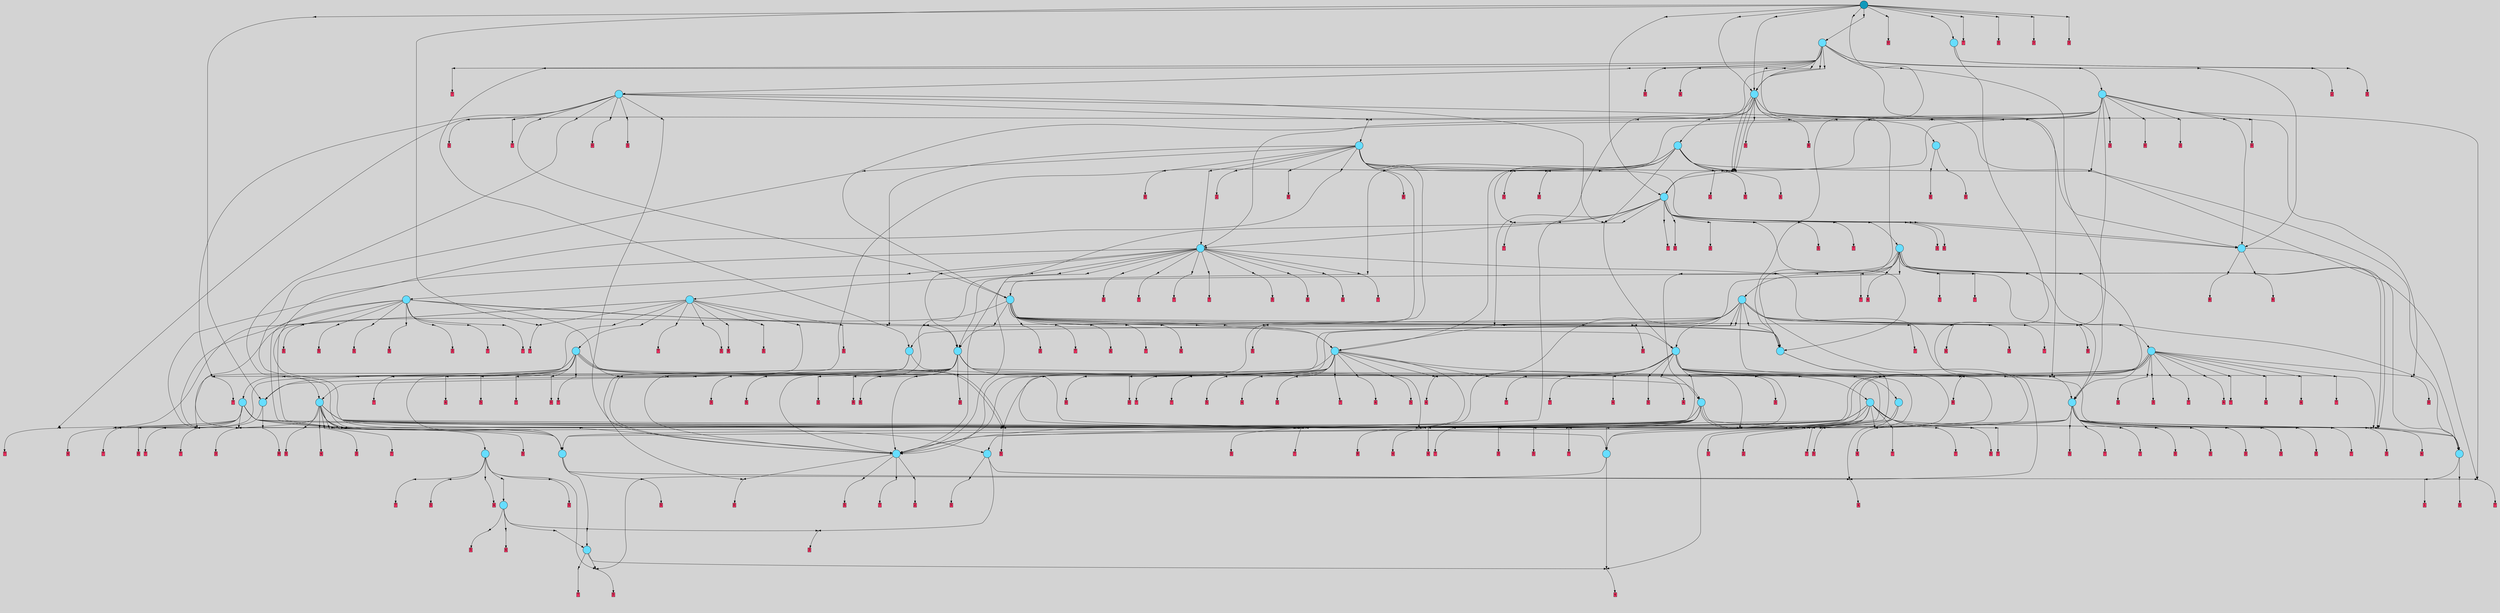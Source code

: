 // File exported with GEGELATI v1.3.1
// On the 2024-03-30 18:14:37
// With the File::TPGGraphDotExporter
digraph{
	graph[pad = "0.212, 0.055" bgcolor = lightgray]
	node[shape=circle style = filled label = ""]
		T0 [fillcolor="#66ddff"]
		T1 [fillcolor="#66ddff"]
		T2 [fillcolor="#66ddff"]
		T3 [fillcolor="#66ddff"]
		T4 [fillcolor="#66ddff"]
		T6 [fillcolor="#66ddff"]
		T7 [fillcolor="#66ddff"]
		T8 [fillcolor="#66ddff"]
		T14 [fillcolor="#66ddff"]
		T34 [fillcolor="#66ddff"]
		T102 [fillcolor="#66ddff"]
		T150 [fillcolor="#66ddff"]
		T226 [fillcolor="#66ddff"]
		T551 [fillcolor="#66ddff"]
		T645 [fillcolor="#66ddff"]
		T841 [fillcolor="#66ddff"]
		T845 [fillcolor="#66ddff"]
		T912 [fillcolor="#66ddff"]
		T953 [fillcolor="#66ddff"]
		T962 [fillcolor="#66ddff"]
		T1029 [fillcolor="#66ddff"]
		T1089 [fillcolor="#66ddff"]
		T1415 [fillcolor="#66ddff"]
		T1478 [fillcolor="#66ddff"]
		T1542 [fillcolor="#66ddff"]
		T1554 [fillcolor="#66ddff"]
		T1645 [fillcolor="#66ddff"]
		T1903 [fillcolor="#66ddff"]
		T1998 [fillcolor="#66ddff"]
		T2062 [fillcolor="#66ddff"]
		T2437 [fillcolor="#66ddff"]
		T3409 [fillcolor="#66ddff"]
		T4007 [fillcolor="#66ddff"]
		T4063 [fillcolor="#66ddff"]
		T4089 [fillcolor="#66ddff"]
		T4619 [fillcolor="#66ddff"]
		T4668 [fillcolor="#66ddff"]
		T5687 [fillcolor="#66ddff"]
		T6440 [fillcolor="#1199bb"]
		P170962 [fillcolor="#cccccc" shape=point] //
		I170962 [shape=box style=invis label="0|5&4|2#1|6&#92;n1|3&2|4#1|2&#92;n4|7&4|7#1|0&#92;n0|4&3|7#2|7&#92;n7|0&2|2#1|5&#92;n6|5&4|2#1|1&#92;n8|0&3|3#0|1&#92;n3|4&4|3#2|1&#92;n7|3&0|7#4|3&#92;n3|5&3|1#3|5&#92;n"]
		P170962 -> I170962[style=invis]
		A85165 [fillcolor="#ff3366" shape=box margin=0.03 width=0 height=0 label="0"]
		T0 -> P170962 -> A85165
		P170963 [fillcolor="#cccccc" shape=point] //
		I170963 [shape=box style=invis label="4|5&1|7#1|0&#92;n3|0&2|5#2|6&#92;n"]
		P170963 -> I170963[style=invis]
		A85166 [fillcolor="#ff3366" shape=box margin=0.03 width=0 height=0 label="1"]
		T0 -> P170963 -> A85166
		P170964 [fillcolor="#cccccc" shape=point] //
		I170964 [shape=box style=invis label="5|4&2|3#4|0&#92;n6|4&3|7#3|3&#92;n7|3&3|6#2|3&#92;n7|3&1|0#3|0&#92;n1|5&2|3#4|5&#92;n5|3&3|1#4|7&#92;n1|6&0|0#4|5&#92;n"]
		P170964 -> I170964[style=invis]
		A85167 [fillcolor="#ff3366" shape=box margin=0.03 width=0 height=0 label="1"]
		T1 -> P170964 -> A85167
		P170965 [fillcolor="#cccccc" shape=point] //
		I170965 [shape=box style=invis label="8|4&2|4#1|7&#92;n8|3&1|3#4|7&#92;n"]
		P170965 -> I170965[style=invis]
		A85168 [fillcolor="#ff3366" shape=box margin=0.03 width=0 height=0 label="2"]
		T1 -> P170965 -> A85168
		P170966 [fillcolor="#cccccc" shape=point] //
		I170966 [shape=box style=invis label="3|4&0|1#1|7&#92;n4|0&2|2#1|3&#92;n7|0&2|0#4|1&#92;n7|2&4|0#2|0&#92;n6|7&2|0#1|7&#92;n2|2&2|1#3|0&#92;n7|0&3|6#1|6&#92;n2|0&2|3#0|4&#92;n"]
		P170966 -> I170966[style=invis]
		A85169 [fillcolor="#ff3366" shape=box margin=0.03 width=0 height=0 label="2"]
		T2 -> P170966 -> A85169
		P170967 [fillcolor="#cccccc" shape=point] //
		I170967 [shape=box style=invis label="4|3&2|2#4|6&#92;n3|0&2|3#4|0&#92;n"]
		P170967 -> I170967[style=invis]
		A85170 [fillcolor="#ff3366" shape=box margin=0.03 width=0 height=0 label="3"]
		T2 -> P170967 -> A85170
		P170968 [fillcolor="#cccccc" shape=point] //
		I170968 [shape=box style=invis label="0|7&2|4#2|1&#92;n7|3&1|1#1|5&#92;n4|6&3|3#0|4&#92;n7|7&4|6#4|6&#92;n6|7&0|7#3|5&#92;n"]
		P170968 -> I170968[style=invis]
		A85171 [fillcolor="#ff3366" shape=box margin=0.03 width=0 height=0 label="3"]
		T3 -> P170968 -> A85171
		P170969 [fillcolor="#cccccc" shape=point] //
		I170969 [shape=box style=invis label="3|5&2|5#2|1&#92;n4|6&4|1#0|3&#92;n"]
		P170969 -> I170969[style=invis]
		A85172 [fillcolor="#ff3366" shape=box margin=0.03 width=0 height=0 label="4"]
		T3 -> P170969 -> A85172
		P170970 [fillcolor="#cccccc" shape=point] //
		I170970 [shape=box style=invis label="3|3&2|7#1|4&#92;n5|3&1|3#4|1&#92;n1|6&4|4#4|6&#92;n2|5&3|0#2|4&#92;n5|3&3|0#4|7&#92;n"]
		P170970 -> I170970[style=invis]
		A85173 [fillcolor="#ff3366" shape=box margin=0.03 width=0 height=0 label="4"]
		T4 -> P170970 -> A85173
		P170971 [fillcolor="#cccccc" shape=point] //
		I170971 [shape=box style=invis label="2|7&4|2#0|6&#92;n0|5&4|2#0|4&#92;n6|5&3|2#4|6&#92;n8|6&0|5#4|0&#92;n1|6&4|5#2|3&#92;n"]
		P170971 -> I170971[style=invis]
		A85174 [fillcolor="#ff3366" shape=box margin=0.03 width=0 height=0 label="5"]
		T4 -> P170971 -> A85174
		P170972 [fillcolor="#cccccc" shape=point] //
		I170972 [shape=box style=invis label="8|6&2|6#3|3&#92;n1|0&0|5#2|2&#92;n7|5&2|0#0|6&#92;n0|5&3|0#2|5&#92;n3|4&1|1#0|7&#92;n"]
		P170972 -> I170972[style=invis]
		A85175 [fillcolor="#ff3366" shape=box margin=0.03 width=0 height=0 label="6"]
		T6 -> P170972 -> A85175
		P170973 [fillcolor="#cccccc" shape=point] //
		I170973 [shape=box style=invis label="7|2&2|0#3|7&#92;n5|4&2|3#0|6&#92;n5|7&0|5#1|4&#92;n2|5&3|4#0|5&#92;n7|1&3|7#0|3&#92;n4|2&3|2#0|2&#92;n3|4&0|3#1|3&#92;n7|2&2|2#0|4&#92;n2|3&0|1#0|6&#92;n5|7&2|3#3|7&#92;n"]
		P170973 -> I170973[style=invis]
		A85176 [fillcolor="#ff3366" shape=box margin=0.03 width=0 height=0 label="7"]
		T6 -> P170973 -> A85176
		P170974 [fillcolor="#cccccc" shape=point] //
		I170974 [shape=box style=invis label="2|3&3|1#4|6&#92;n2|5&1|6#3|5&#92;n2|5&0|3#3|4&#92;n4|1&2|2#1|6&#92;n1|0&1|1#2|0&#92;n1|3&1|1#2|7&#92;n"]
		P170974 -> I170974[style=invis]
		A85177 [fillcolor="#ff3366" shape=box margin=0.03 width=0 height=0 label="7"]
		T7 -> P170974 -> A85177
		P170975 [fillcolor="#cccccc" shape=point] //
		I170975 [shape=box style=invis label="3|0&0|4#3|6&#92;n0|4&1|3#2|6&#92;n5|6&2|0#0|4&#92;n0|6&1|2#1|1&#92;n1|3&3|7#3|1&#92;n4|4&3|0#0|1&#92;n6|1&1|6#3|7&#92;n5|4&4|2#3|2&#92;n5|5&1|1#4|6&#92;n"]
		P170975 -> I170975[style=invis]
		A85178 [fillcolor="#ff3366" shape=box margin=0.03 width=0 height=0 label="8"]
		T7 -> P170975 -> A85178
		P170976 [fillcolor="#cccccc" shape=point] //
		I170976 [shape=box style=invis label="6|5&2|1#4|3&#92;n6|4&3|7#0|7&#92;n5|1&4|3#4|2&#92;n0|0&3|5#4|5&#92;n3|1&1|6#3|0&#92;n4|2&0|6#4|5&#92;n3|5&4|3#1|2&#92;n"]
		P170976 -> I170976[style=invis]
		A85179 [fillcolor="#ff3366" shape=box margin=0.03 width=0 height=0 label="8"]
		T8 -> P170976 -> A85179
		P170977 [fillcolor="#cccccc" shape=point] //
		I170977 [shape=box style=invis label="6|7&2|1#4|6&#92;n3|6&2|7#2|1&#92;n0|0&0|0#3|0&#92;n3|6&1|2#4|2&#92;n4|1&1|6#2|1&#92;n1|1&1|5#4|4&#92;n"]
		P170977 -> I170977[style=invis]
		A85180 [fillcolor="#ff3366" shape=box margin=0.03 width=0 height=0 label="0"]
		T8 -> P170977 -> A85180
		T2 -> P170969
		P170978 [fillcolor="#cccccc" shape=point] //
		I170978 [shape=box style=invis label="8|2&4|4#3|1&#92;n2|3&1|5#1|6&#92;n2|2&1|1#3|7&#92;n4|5&3|1#0|1&#92;n4|5&2|6#3|5&#92;n"]
		P170978 -> I170978[style=invis]
		A85181 [fillcolor="#ff3366" shape=box margin=0.03 width=0 height=0 label="5"]
		T3 -> P170978 -> A85181
		P170979 [fillcolor="#cccccc" shape=point] //
		I170979 [shape=box style=invis label="7|6&4|7#0|1&#92;n2|5&2|5#1|0&#92;n7|1&3|4#1|6&#92;n4|3&1|3#0|6&#92;n"]
		P170979 -> I170979[style=invis]
		A85182 [fillcolor="#ff3366" shape=box margin=0.03 width=0 height=0 label="6"]
		T6 -> P170979 -> A85182
		T14 -> P170964
		T14 -> P170965
		T14 -> P170969
		P170980 [fillcolor="#cccccc" shape=point] //
		I170980 [shape=box style=invis label="2|4&4|0#3|0&#92;n2|5&1|6#3|5&#92;n2|3&3|1#4|6&#92;n2|5&0|3#3|4&#92;n4|1&2|2#1|6&#92;n1|0&1|1#2|0&#92;n1|3&1|1#2|7&#92;n"]
		P170980 -> I170980[style=invis]
		A85183 [fillcolor="#ff3366" shape=box margin=0.03 width=0 height=0 label="7"]
		T14 -> P170980 -> A85183
		T34 -> P170970
		T34 -> P170971
		P170981 [fillcolor="#cccccc" shape=point] //
		I170981 [shape=box style=invis label="7|2&2|0#3|7&#92;n5|1&2|3#0|6&#92;n2|5&3|4#0|5&#92;n7|1&3|7#0|3&#92;n3|4&0|3#1|3&#92;n4|2&3|2#0|2&#92;n7|2&2|2#0|4&#92;n2|3&0|1#0|6&#92;n5|7&2|3#3|7&#92;n7|2&2|2#0|1&#92;n"]
		P170981 -> I170981[style=invis]
		A85184 [fillcolor="#ff3366" shape=box margin=0.03 width=0 height=0 label="7"]
		T34 -> P170981 -> A85184
		T102 -> P170974
		P170982 [fillcolor="#cccccc" shape=point] //
		I170982 [shape=box style=invis label="2|4&3|3#0|0&#92;n7|4&4|6#4|6&#92;n8|6&0|1#4|2&#92;n5|0&0|0#3|7&#92;n7|2&2|0#0|1&#92;n2|3&2|7#1|0&#92;n"]
		P170982 -> I170982[style=invis]
		A85185 [fillcolor="#ff3366" shape=box margin=0.03 width=0 height=0 label="3"]
		T102 -> P170982 -> A85185
		T102 -> P170970
		P170983 [fillcolor="#cccccc" shape=point] //
		I170983 [shape=box style=invis label="4|5&3|1#0|1&#92;n2|3&1|5#1|6&#92;n2|2&1|1#3|7&#92;n8|2&4|4#3|1&#92;n4|0&2|6#3|5&#92;n"]
		P170983 -> I170983[style=invis]
		A85186 [fillcolor="#ff3366" shape=box margin=0.03 width=0 height=0 label="5"]
		T102 -> P170983 -> A85186
		T150 -> P170973
		P170984 [fillcolor="#cccccc" shape=point] //
		I170984 [shape=box style=invis label="8|6&0|5#4|0&#92;n6|5&3|2#4|6&#92;n2|7&4|2#0|6&#92;n5|6&4|5#2|3&#92;n"]
		P170984 -> I170984[style=invis]
		A85187 [fillcolor="#ff3366" shape=box margin=0.03 width=0 height=0 label="5"]
		T150 -> P170984 -> A85187
		P170985 [fillcolor="#cccccc" shape=point] //
		I170985 [shape=box style=invis label="5|0&3|4#4|3&#92;n1|2&4|2#1|1&#92;n5|2&1|3#0|5&#92;n3|2&2|6#2|4&#92;n2|2&0|3#0|2&#92;n7|7&2|6#1|5&#92;n"]
		P170985 -> I170985[style=invis]
		T150 -> P170985 -> T34
		P170986 [fillcolor="#cccccc" shape=point] //
		I170986 [shape=box style=invis label="3|0&2|5#4|1&#92;n"]
		P170986 -> I170986[style=invis]
		A85188 [fillcolor="#ff3366" shape=box margin=0.03 width=0 height=0 label="4"]
		T226 -> P170986 -> A85188
		T226 -> P170968
		P170987 [fillcolor="#cccccc" shape=point] //
		I170987 [shape=box style=invis label="1|3&1|1#2|7&#92;n0|5&1|6#3|6&#92;n4|1&2|2#1|6&#92;n2|3&3|1#4|6&#92;n1|0&1|1#2|0&#92;n"]
		P170987 -> I170987[style=invis]
		T226 -> P170987 -> T34
		P170988 [fillcolor="#cccccc" shape=point] //
		I170988 [shape=box style=invis label="4|5&3|1#0|1&#92;n8|2&4|4#3|1&#92;n4|5&2|6#3|5&#92;n2|4&1|5#1|6&#92;n7|0&0|1#0|5&#92;n6|1&3|0#2|1&#92;n"]
		P170988 -> I170988[style=invis]
		A85189 [fillcolor="#ff3366" shape=box margin=0.03 width=0 height=0 label="5"]
		T226 -> P170988 -> A85189
		T551 -> P170971
		P170989 [fillcolor="#cccccc" shape=point] //
		I170989 [shape=box style=invis label="2|3&3|5#1|3&#92;n8|6&1|3#0|2&#92;n4|5&2|6#3|5&#92;n2|5&1|1#3|7&#92;n2|0&3|2#4|7&#92;n8|7&1|4#3|1&#92;n7|1&4|3#2|1&#92;n7|1&3|7#4|4&#92;n"]
		P170989 -> I170989[style=invis]
		A85190 [fillcolor="#ff3366" shape=box margin=0.03 width=0 height=0 label="5"]
		T551 -> P170989 -> A85190
		P170990 [fillcolor="#cccccc" shape=point] //
		I170990 [shape=box style=invis label="1|6&0|5#3|0&#92;n5|0&1|3#1|4&#92;n7|7&2|5#3|6&#92;n6|6&0|1#4|2&#92;n2|6&0|5#2|6&#92;n2|7&3|6#3|6&#92;n"]
		P170990 -> I170990[style=invis]
		A85191 [fillcolor="#ff3366" shape=box margin=0.03 width=0 height=0 label="4"]
		T551 -> P170990 -> A85191
		P170991 [fillcolor="#cccccc" shape=point] //
		I170991 [shape=box style=invis label="7|1&0|7#2|3&#92;n8|3&4|5#1|7&#92;n3|2&4|5#3|3&#92;n2|1&3|0#1|5&#92;n0|0&2|2#4|2&#92;n4|3&1|5#3|0&#92;n"]
		P170991 -> I170991[style=invis]
		A85192 [fillcolor="#ff3366" shape=box margin=0.03 width=0 height=0 label="5"]
		T551 -> P170991 -> A85192
		P170992 [fillcolor="#cccccc" shape=point] //
		I170992 [shape=box style=invis label="1|0&1|1#2|0&#92;n4|3&2|2#1|6&#92;n1|0&4|4#4|2&#92;n1|7&4|5#3|0&#92;n7|6&4|3#4|5&#92;n3|2&0|0#4|2&#92;n1|5&2|6#3|4&#92;n0|7&2|6#4|4&#92;n5|4&0|6#2|3&#92;n"]
		P170992 -> I170992[style=invis]
		T551 -> P170992 -> T226
		P170993 [fillcolor="#cccccc" shape=point] //
		I170993 [shape=box style=invis label="4|4&3|7#4|4&#92;n2|3&3|1#4|6&#92;n1|5&1|1#2|0&#92;n2|6&4|6#3|0&#92;n2|5&4|3#3|4&#92;n"]
		P170993 -> I170993[style=invis]
		A85193 [fillcolor="#ff3366" shape=box margin=0.03 width=0 height=0 label="7"]
		T551 -> P170993 -> A85193
		P170994 [fillcolor="#cccccc" shape=point] //
		I170994 [shape=box style=invis label="6|7&2|1#4|6&#92;n3|6&2|7#2|1&#92;n0|0&0|0#3|7&#92;n3|6&1|2#4|2&#92;n1|1&1|5#4|4&#92;n4|1&1|6#2|1&#92;n"]
		P170994 -> I170994[style=invis]
		A85194 [fillcolor="#ff3366" shape=box margin=0.03 width=0 height=0 label="0"]
		T645 -> P170994 -> A85194
		P170995 [fillcolor="#cccccc" shape=point] //
		I170995 [shape=box style=invis label="0|2&4|5#3|3&#92;n8|0&3|2#4|6&#92;n2|7&4|2#0|6&#92;n1|6&4|1#2|3&#92;n0|5&4|2#0|4&#92;n"]
		P170995 -> I170995[style=invis]
		A85195 [fillcolor="#ff3366" shape=box margin=0.03 width=0 height=0 label="5"]
		T645 -> P170995 -> A85195
		P170996 [fillcolor="#cccccc" shape=point] //
		I170996 [shape=box style=invis label="5|0&0|0#0|6&#92;n4|5&2|3#0|2&#92;n2|5&0|6#3|5&#92;n5|5&0|3#3|4&#92;n"]
		P170996 -> I170996[style=invis]
		A85196 [fillcolor="#ff3366" shape=box margin=0.03 width=0 height=0 label="7"]
		T645 -> P170996 -> A85196
		P170997 [fillcolor="#cccccc" shape=point] //
		I170997 [shape=box style=invis label="5|6&3|0#4|5&#92;n1|0&3|5#2|0&#92;n"]
		P170997 -> I170997[style=invis]
		A85197 [fillcolor="#ff3366" shape=box margin=0.03 width=0 height=0 label="2"]
		T645 -> P170997 -> A85197
		P170998 [fillcolor="#cccccc" shape=point] //
		I170998 [shape=box style=invis label="7|1&4|3#2|1&#92;n8|6&1|3#0|2&#92;n4|5&2|6#3|5&#92;n2|5&1|1#3|7&#92;n2|6&1|2#2|0&#92;n2|0&3|2#4|7&#92;n8|7&1|4#3|1&#92;n2|3&3|5#1|3&#92;n7|1&3|7#4|4&#92;n"]
		P170998 -> I170998[style=invis]
		A85198 [fillcolor="#ff3366" shape=box margin=0.03 width=0 height=0 label="5"]
		T841 -> P170998 -> A85198
		P170999 [fillcolor="#cccccc" shape=point] //
		I170999 [shape=box style=invis label="4|3&2|2#4|0&#92;n3|0&2|7#4|0&#92;n"]
		P170999 -> I170999[style=invis]
		A85199 [fillcolor="#ff3366" shape=box margin=0.03 width=0 height=0 label="3"]
		T841 -> P170999 -> A85199
		P171000 [fillcolor="#cccccc" shape=point] //
		I171000 [shape=box style=invis label="1|6&3|1#4|0&#92;n7|3&2|5#1|4&#92;n5|3&1|3#4|1&#92;n2|0&1|6#2|7&#92;n5|3&3|0#4|7&#92;n2|5&3|0#2|4&#92;n1|6&3|4#4|2&#92;n"]
		P171000 -> I171000[style=invis]
		A85200 [fillcolor="#ff3366" shape=box margin=0.03 width=0 height=0 label="4"]
		T841 -> P171000 -> A85200
		P171001 [fillcolor="#cccccc" shape=point] //
		I171001 [shape=box style=invis label="4|3&1|2#0|6&#92;n3|2&0|6#0|7&#92;n7|4&0|0#3|0&#92;n6|1&3|4#2|7&#92;n0|6&0|4#3|0&#92;n7|3&0|3#4|4&#92;n1|3&0|7#2|3&#92;n2|5&2|7#1|1&#92;n2|0&0|4#1|1&#92;n7|2&1|6#1|7&#92;n"]
		P171001 -> I171001[style=invis]
		T841 -> P171001 -> T645
		P171002 [fillcolor="#cccccc" shape=point] //
		I171002 [shape=box style=invis label="2|6&0|6#0|4&#92;n2|5&1|6#3|5&#92;n7|1&1|7#1|3&#92;n6|6&3|1#1|1&#92;n1|1&2|5#1|3&#92;n0|4&3|7#4|1&#92;n5|1&4|2#0|6&#92;n1|0&1|4#2|0&#92;n6|0&3|6#3|2&#92;n"]
		P171002 -> I171002[style=invis]
		A85201 [fillcolor="#ff3366" shape=box margin=0.03 width=0 height=0 label="7"]
		T841 -> P171002 -> A85201
		P171003 [fillcolor="#cccccc" shape=point] //
		I171003 [shape=box style=invis label="5|2&3|4#0|7&#92;n3|0&3|5#3|4&#92;n"]
		P171003 -> I171003[style=invis]
		A85202 [fillcolor="#ff3366" shape=box margin=0.03 width=0 height=0 label="7"]
		T841 -> P171003 -> A85202
		P171004 [fillcolor="#cccccc" shape=point] //
		I171004 [shape=box style=invis label="0|7&3|7#2|7&#92;n7|3&1|1#2|7&#92;n4|5&1|4#4|4&#92;n1|0&3|1#2|0&#92;n5|1&4|7#3|5&#92;n2|3&3|6#4|6&#92;n0|5&2|4#1|2&#92;n"]
		P171004 -> I171004[style=invis]
		A85203 [fillcolor="#ff3366" shape=box margin=0.03 width=0 height=0 label="7"]
		T841 -> P171004 -> A85203
		P171005 [fillcolor="#cccccc" shape=point] //
		I171005 [shape=box style=invis label="6|5&2|1#4|3&#92;n5|1&4|3#4|2&#92;n3|1&1|6#3|0&#92;n0|0&3|5#4|5&#92;n4|2&0|6#4|5&#92;n3|5&0|3#1|2&#92;n"]
		P171005 -> I171005[style=invis]
		T841 -> P171005 -> T3
		P171006 [fillcolor="#cccccc" shape=point] //
		I171006 [shape=box style=invis label="3|1&1|0#2|2&#92;n3|1&4|3#0|5&#92;n8|0&0|7#1|2&#92;n2|7&4|2#4|0&#92;n"]
		P171006 -> I171006[style=invis]
		A85204 [fillcolor="#ff3366" shape=box margin=0.03 width=0 height=0 label="5"]
		T841 -> P171006 -> A85204
		P171007 [fillcolor="#cccccc" shape=point] //
		I171007 [shape=box style=invis label="4|1&1|6#2|1&#92;n6|7&2|1#4|6&#92;n1|1&1|5#4|4&#92;n7|6&0|3#4|4&#92;n3|6&1|2#4|5&#92;n3|6&2|7#2|1&#92;n0|0&0|0#3|0&#92;n"]
		P171007 -> I171007[style=invis]
		A85205 [fillcolor="#ff3366" shape=box margin=0.03 width=0 height=0 label="0"]
		T841 -> P171007 -> A85205
		P171008 [fillcolor="#cccccc" shape=point] //
		I171008 [shape=box style=invis label="6|5&1|1#4|3&#92;n4|2&4|6#4|5&#92;n4|3&3|1#1|7&#92;n5|1&4|3#4|2&#92;n3|5&4|3#1|2&#92;n0|0&3|5#4|5&#92;n6|4&3|7#0|7&#92;n6|1&1|6#3|0&#92;n1|0&4|2#2|7&#92;n"]
		P171008 -> I171008[style=invis]
		T845 -> P171008 -> T150
		T845 -> P170998
		T845 -> P170999
		P171009 [fillcolor="#cccccc" shape=point] //
		I171009 [shape=box style=invis label="2|3&3|5#1|3&#92;n4|5&2|6#3|5&#92;n5|3&0|5#2|3&#92;n2|5&1|1#3|4&#92;n2|0&3|2#4|7&#92;n8|6&2|3#0|2&#92;n8|7&1|4#3|1&#92;n7|1&4|3#2|1&#92;n"]
		P171009 -> I171009[style=invis]
		A85206 [fillcolor="#ff3366" shape=box margin=0.03 width=0 height=0 label="5"]
		T845 -> P171009 -> A85206
		T845 -> P171001
		P171010 [fillcolor="#cccccc" shape=point] //
		I171010 [shape=box style=invis label="2|6&0|6#0|4&#92;n2|5&1|6#3|5&#92;n7|1&4|7#1|3&#92;n1|1&2|5#1|3&#92;n0|4&3|7#4|1&#92;n5|1&4|2#0|6&#92;n1|0&1|4#2|0&#92;n6|0&3|6#3|2&#92;n"]
		P171010 -> I171010[style=invis]
		A85207 [fillcolor="#ff3366" shape=box margin=0.03 width=0 height=0 label="7"]
		T845 -> P171010 -> A85207
		P171011 [fillcolor="#cccccc" shape=point] //
		I171011 [shape=box style=invis label="2|3&2|1#4|6&#92;n8|6&2|5#0|7&#92;n1|7&1|7#4|2&#92;n1|3&1|1#1|7&#92;n1|0&1|0#3|0&#92;n3|2&4|5#3|7&#92;n7|5&4|1#1|1&#92;n"]
		P171011 -> I171011[style=invis]
		A85208 [fillcolor="#ff3366" shape=box margin=0.03 width=0 height=0 label="7"]
		T845 -> P171011 -> A85208
		P171012 [fillcolor="#cccccc" shape=point] //
		I171012 [shape=box style=invis label="8|0&3|1#3|6&#92;n0|6&1|2#1|1&#92;n4|4&3|1#0|1&#92;n0|4&2|5#1|2&#92;n5|4&4|1#3|2&#92;n5|5&3|3#4|6&#92;n5|7&1|5#4|2&#92;n2|4&4|5#0|6&#92;n6|1&1|6#3|7&#92;n"]
		P171012 -> I171012[style=invis]
		A85209 [fillcolor="#ff3366" shape=box margin=0.03 width=0 height=0 label="8"]
		T845 -> P171012 -> A85209
		P171013 [fillcolor="#cccccc" shape=point] //
		I171013 [shape=box style=invis label="5|5&4|3#1|2&#92;n2|0&2|4#1|6&#92;n"]
		P171013 -> I171013[style=invis]
		A85210 [fillcolor="#ff3366" shape=box margin=0.03 width=0 height=0 label="4"]
		T845 -> P171013 -> A85210
		P171014 [fillcolor="#cccccc" shape=point] //
		I171014 [shape=box style=invis label="7|0&3|7#4|4&#92;n4|5&2|6#3|5&#92;n5|4&4|7#3|6&#92;n8|6&1|3#0|2&#92;n4|4&0|4#1|4&#92;n8|7&4|4#3|1&#92;n6|3&3|0#3|0&#92;n7|1&4|3#2|1&#92;n2|3&3|5#1|3&#92;n"]
		P171014 -> I171014[style=invis]
		T845 -> P171014 -> T4
		P171015 [fillcolor="#cccccc" shape=point] //
		I171015 [shape=box style=invis label="2|0&2|3#0|7&#92;n0|7&3|0#1|7&#92;n3|4&0|1#1|7&#92;n2|2&2|1#3|0&#92;n7|0&3|6#1|6&#92;n7|0&2|0#4|1&#92;n1|3&0|6#3|4&#92;n8|6&2|3#3|5&#92;n"]
		P171015 -> I171015[style=invis]
		T845 -> P171015 -> T0
		P171016 [fillcolor="#cccccc" shape=point] //
		I171016 [shape=box style=invis label="1|0&1|1#2|0&#92;n2|3&3|1#4|4&#92;n0|5&4|2#0|3&#92;n5|2&2|5#1|0&#92;n3|0&4|3#4|2&#92;n1|6&0|2#0|1&#92;n"]
		P171016 -> I171016[style=invis]
		A85211 [fillcolor="#ff3366" shape=box margin=0.03 width=0 height=0 label="7"]
		T845 -> P171016 -> A85211
		P171017 [fillcolor="#cccccc" shape=point] //
		I171017 [shape=box style=invis label="2|5&1|6#3|5&#92;n3|4&3|2#4|1&#92;n1|3&1|1#2|7&#92;n1|0&1|1#0|0&#92;n5|5&2|0#3|2&#92;n"]
		P171017 -> I171017[style=invis]
		A85212 [fillcolor="#ff3366" shape=box margin=0.03 width=0 height=0 label="7"]
		T845 -> P171017 -> A85212
		P171018 [fillcolor="#cccccc" shape=point] //
		I171018 [shape=box style=invis label="5|0&4|2#0|3&#92;n4|3&4|5#4|5&#92;n2|5&2|3#3|7&#92;n3|4&3|0#2|5&#92;n6|7&3|3#2|1&#92;n8|7&0|3#0|0&#92;n7|6&2|1#1|3&#92;n2|2&1|6#4|0&#92;n"]
		P171018 -> I171018[style=invis]
		A85213 [fillcolor="#ff3366" shape=box margin=0.03 width=0 height=0 label="5"]
		T845 -> P171018 -> A85213
		T845 -> P171006
		P171019 [fillcolor="#cccccc" shape=point] //
		I171019 [shape=box style=invis label="6|7&1|3#2|5&#92;n7|3&2|1#0|2&#92;n6|6&3|0#2|7&#92;n2|0&0|3#4|6&#92;n7|2&3|1#2|1&#92;n0|5&2|4#3|6&#92;n6|5&1|3#2|5&#92;n5|4&2|5#4|6&#92;n"]
		P171019 -> I171019[style=invis]
		A85214 [fillcolor="#ff3366" shape=box margin=0.03 width=0 height=0 label="7"]
		T912 -> P171019 -> A85214
		P171020 [fillcolor="#cccccc" shape=point] //
		I171020 [shape=box style=invis label="4|0&4|7#4|2&#92;n4|5&2|0#4|7&#92;n3|7&0|7#2|7&#92;n"]
		P171020 -> I171020[style=invis]
		A85215 [fillcolor="#ff3366" shape=box margin=0.03 width=0 height=0 label="3"]
		T912 -> P171020 -> A85215
		T912 -> P171001
		T912 -> P171012
		P171021 [fillcolor="#cccccc" shape=point] //
		I171021 [shape=box style=invis label="5|3&4|5#2|3&#92;n5|0&4|1#4|3&#92;n1|4&4|5#2|3&#92;n"]
		P171021 -> I171021[style=invis]
		A85216 [fillcolor="#ff3366" shape=box margin=0.03 width=0 height=0 label="5"]
		T912 -> P171021 -> A85216
		P171022 [fillcolor="#cccccc" shape=point] //
		I171022 [shape=box style=invis label="2|4&4|0#3|0&#92;n8|2&2|7#0|6&#92;n2|5&1|6#3|5&#92;n2|3&3|1#4|6&#92;n1|0&2|1#2|0&#92;n2|5&0|3#3|4&#92;n1|3&1|1#2|7&#92;n"]
		P171022 -> I171022[style=invis]
		A85217 [fillcolor="#ff3366" shape=box margin=0.03 width=0 height=0 label="7"]
		T912 -> P171022 -> A85217
		P171023 [fillcolor="#cccccc" shape=point] //
		I171023 [shape=box style=invis label="4|5&3|6#2|3&#92;n1|5&4|0#0|0&#92;n7|6&1|7#3|2&#92;n4|0&3|7#2|1&#92;n0|0&2|4#3|4&#92;n"]
		P171023 -> I171023[style=invis]
		A85218 [fillcolor="#ff3366" shape=box margin=0.03 width=0 height=0 label="7"]
		T912 -> P171023 -> A85218
		P171024 [fillcolor="#cccccc" shape=point] //
		I171024 [shape=box style=invis label="7|2&1|7#3|4&#92;n7|3&1|2#2|4&#92;n8|3&2|1#4|5&#92;n4|0&2|2#1|6&#92;n1|2&1|1#2|0&#92;n1|3&3|1#2|7&#92;n3|6&4|4#4|7&#92;n2|2&3|0#0|4&#92;n7|3&4|0#4|2&#92;n"]
		P171024 -> I171024[style=invis]
		A85219 [fillcolor="#ff3366" shape=box margin=0.03 width=0 height=0 label="7"]
		T912 -> P171024 -> A85219
		P171025 [fillcolor="#cccccc" shape=point] //
		I171025 [shape=box style=invis label="7|5&4|3#1|2&#92;n2|0&2|5#1|6&#92;n"]
		P171025 -> I171025[style=invis]
		A85220 [fillcolor="#ff3366" shape=box margin=0.03 width=0 height=0 label="4"]
		T912 -> P171025 -> A85220
		P171026 [fillcolor="#cccccc" shape=point] //
		I171026 [shape=box style=invis label="6|5&2|3#4|7&#92;n0|4&4|2#0|4&#92;n6|6&3|1#3|3&#92;n2|0&3|5#0|4&#92;n6|2&1|6#0|3&#92;n5|7&0|5#1|5&#92;n0|5&1|4#4|3&#92;n8|7&0|3#4|0&#92;n"]
		P171026 -> I171026[style=invis]
		A85221 [fillcolor="#ff3366" shape=box margin=0.03 width=0 height=0 label="5"]
		T912 -> P171026 -> A85221
		P171027 [fillcolor="#cccccc" shape=point] //
		I171027 [shape=box style=invis label="0|7&2|4#2|1&#92;n7|7&4|6#4|6&#92;n4|6&3|3#0|4&#92;n4|0&1|1#2|2&#92;n6|2&0|7#3|5&#92;n"]
		P171027 -> I171027[style=invis]
		A85222 [fillcolor="#ff3366" shape=box margin=0.03 width=0 height=0 label="3"]
		T912 -> P171027 -> A85222
		P171028 [fillcolor="#cccccc" shape=point] //
		I171028 [shape=box style=invis label="7|6&4|6#4|7&#92;n7|2&1|1#0|1&#92;n2|2&1|1#3|7&#92;n2|7&1|6#2|2&#92;n7|5&0|0#3|0&#92;n3|0&2|1#4|6&#92;n"]
		P171028 -> I171028[style=invis]
		A85223 [fillcolor="#ff3366" shape=box margin=0.03 width=0 height=0 label="5"]
		T912 -> P171028 -> A85223
		P171029 [fillcolor="#cccccc" shape=point] //
		I171029 [shape=box style=invis label="4|3&2|2#4|0&#92;n3|0&2|7#4|0&#92;n1|1&4|0#1|3&#92;n"]
		P171029 -> I171029[style=invis]
		A85224 [fillcolor="#ff3366" shape=box margin=0.03 width=0 height=0 label="3"]
		T912 -> P171029 -> A85224
		P171030 [fillcolor="#cccccc" shape=point] //
		I171030 [shape=box style=invis label="2|7&4|2#0|0&#92;n6|0&3|2#0|6&#92;n0|5&4|2#2|4&#92;n8|4&0|5#4|0&#92;n"]
		P171030 -> I171030[style=invis]
		A85225 [fillcolor="#ff3366" shape=box margin=0.03 width=0 height=0 label="5"]
		T912 -> P171030 -> A85225
		T953 -> P171019
		P171031 [fillcolor="#cccccc" shape=point] //
		I171031 [shape=box style=invis label="6|0&3|0#1|2&#92;n6|4&3|7#0|7&#92;n4|3&3|1#1|7&#92;n5|1&4|3#4|2&#92;n3|5&4|3#1|2&#92;n0|0&3|5#4|5&#92;n4|2&0|6#4|5&#92;n7|1&1|6#3|0&#92;n"]
		P171031 -> I171031[style=invis]
		T953 -> P171031 -> T150
		T953 -> P170998
		T953 -> P170999
		T953 -> P171009
		P171032 [fillcolor="#cccccc" shape=point] //
		I171032 [shape=box style=invis label="4|3&1|2#0|6&#92;n6|1&3|4#2|7&#92;n7|4&0|0#3|0&#92;n8|2&3|3#1|6&#92;n3|2&0|6#0|7&#92;n0|6&0|4#3|0&#92;n7|3&2|3#4|4&#92;n2|5&2|7#1|1&#92;n2|0&0|4#1|1&#92;n7|2&1|6#1|7&#92;n"]
		P171032 -> I171032[style=invis]
		T953 -> P171032 -> T645
		P171033 [fillcolor="#cccccc" shape=point] //
		I171033 [shape=box style=invis label="2|3&2|1#4|6&#92;n8|6&2|5#0|7&#92;n1|7&1|7#4|2&#92;n1|3&1|1#1|7&#92;n1|0&1|0#2|0&#92;n3|2&4|5#3|7&#92;n"]
		P171033 -> I171033[style=invis]
		A85226 [fillcolor="#ff3366" shape=box margin=0.03 width=0 height=0 label="7"]
		T953 -> P171033 -> A85226
		P171034 [fillcolor="#cccccc" shape=point] //
		I171034 [shape=box style=invis label="2|3&3|5#1|3&#92;n8|6&1|3#0|2&#92;n5|3&0|5#2|3&#92;n2|5&1|1#3|4&#92;n2|0&3|2#4|7&#92;n4|5&2|6#3|5&#92;n8|7&1|4#3|1&#92;n7|1&4|3#2|1&#92;n7|1&3|7#4|4&#92;n"]
		P171034 -> I171034[style=invis]
		A85227 [fillcolor="#ff3366" shape=box margin=0.03 width=0 height=0 label="5"]
		T953 -> P171034 -> A85227
		T953 -> P171012
		P171035 [fillcolor="#cccccc" shape=point] //
		I171035 [shape=box style=invis label="5|3&4|5#2|3&#92;n8|6&0|5#4|0&#92;n1|4&4|5#2|3&#92;n5|0&4|6#4|3&#92;n"]
		P171035 -> I171035[style=invis]
		A85228 [fillcolor="#ff3366" shape=box margin=0.03 width=0 height=0 label="5"]
		T953 -> P171035 -> A85228
		P171036 [fillcolor="#cccccc" shape=point] //
		I171036 [shape=box style=invis label="0|5&3|0#2|4&#92;n1|4&0|1#2|0&#92;n3|6&0|3#0|0&#92;n7|4&2|7#1|3&#92;n3|3&1|3#4|1&#92;n4|0&0|4#0|1&#92;n3|1&2|0#2|3&#92;n"]
		P171036 -> I171036[style=invis]
		A85229 [fillcolor="#ff3366" shape=box margin=0.03 width=0 height=0 label="4"]
		T953 -> P171036 -> A85229
		P171037 [fillcolor="#cccccc" shape=point] //
		I171037 [shape=box style=invis label="3|0&2|7#4|7&#92;n4|3&2|2#4|0&#92;n4|6&2|0#1|3&#92;n"]
		P171037 -> I171037[style=invis]
		A85230 [fillcolor="#ff3366" shape=box margin=0.03 width=0 height=0 label="3"]
		T953 -> P171037 -> A85230
		T953 -> P171010
		P171038 [fillcolor="#cccccc" shape=point] //
		I171038 [shape=box style=invis label="7|4&1|7#4|7&#92;n4|1&1|4#4|2&#92;n2|5&4|0#0|5&#92;n5|0&4|3#0|2&#92;n8|6&1|0#0|2&#92;n2|5&3|0#0|3&#92;n8|5&2|5#3|1&#92;n"]
		P171038 -> I171038[style=invis]
		T953 -> P171038 -> T551
		P171039 [fillcolor="#cccccc" shape=point] //
		I171039 [shape=box style=invis label="3|4&4|5#2|4&#92;n7|5&1|7#4|0&#92;n1|4&4|0#3|5&#92;n2|1&2|5#0|1&#92;n7|7&3|5#1|0&#92;n8|1&2|2#0|2&#92;n7|0&4|3#4|4&#92;n6|5&2|3#4|5&#92;n"]
		P171039 -> I171039[style=invis]
		A85231 [fillcolor="#ff3366" shape=box margin=0.03 width=0 height=0 label="7"]
		T962 -> P171039 -> A85231
		P171040 [fillcolor="#cccccc" shape=point] //
		I171040 [shape=box style=invis label="3|0&2|7#3|0&#92;n4|3&2|2#4|0&#92;n4|1&3|5#0|1&#92;n"]
		P171040 -> I171040[style=invis]
		T962 -> P171040 -> T841
		T962 -> P171001
		T962 -> P171012
		P171041 [fillcolor="#cccccc" shape=point] //
		I171041 [shape=box style=invis label="2|5&1|6#3|5&#92;n2|3&3|1#4|6&#92;n2|5&0|3#3|4&#92;n4|4&4|0#3|0&#92;n1|0&3|1#2|0&#92;n"]
		P171041 -> I171041[style=invis]
		A85232 [fillcolor="#ff3366" shape=box margin=0.03 width=0 height=0 label="7"]
		T962 -> P171041 -> A85232
		P171042 [fillcolor="#cccccc" shape=point] //
		I171042 [shape=box style=invis label="2|0&2|2#1|6&#92;n7|5&4|3#1|2&#92;n"]
		P171042 -> I171042[style=invis]
		A85233 [fillcolor="#ff3366" shape=box margin=0.03 width=0 height=0 label="4"]
		T962 -> P171042 -> A85233
		P171043 [fillcolor="#cccccc" shape=point] //
		I171043 [shape=box style=invis label="6|1&1|6#2|5&#92;n8|3&2|1#0|2&#92;n8|7&0|3#4|0&#92;n6|6&3|1#3|3&#92;n6|0&3|5#0|4&#92;n6|5&2|3#4|7&#92;n6|2&1|0#0|3&#92;n0|4&4|2#0|4&#92;n"]
		P171043 -> I171043[style=invis]
		A85234 [fillcolor="#ff3366" shape=box margin=0.03 width=0 height=0 label="5"]
		T962 -> P171043 -> A85234
		P171044 [fillcolor="#cccccc" shape=point] //
		I171044 [shape=box style=invis label="2|0&3|2#3|4&#92;n4|5&4|3#0|0&#92;n4|1&2|2#2|7&#92;n7|3&0|6#3|7&#92;n0|7&4|1#2|1&#92;n1|4&2|1#1|6&#92;n5|5&2|5#2|2&#92;n"]
		P171044 -> I171044[style=invis]
		A85235 [fillcolor="#ff3366" shape=box margin=0.03 width=0 height=0 label="7"]
		T962 -> P171044 -> A85235
		T962 -> P171034
		P171045 [fillcolor="#cccccc" shape=point] //
		I171045 [shape=box style=invis label="5|1&3|7#2|6&#92;n5|1&4|7#0|0&#92;n4|7&2|1#3|2&#92;n6|1&1|6#2|4&#92;n5|7&1|7#0|3&#92;n3|6&4|1#4|2&#92;n1|0&0|1#1|4&#92;n2|7&4|4#3|7&#92;n4|5&4|6#3|1&#92;n"]
		P171045 -> I171045[style=invis]
		A85236 [fillcolor="#ff3366" shape=box margin=0.03 width=0 height=0 label="0"]
		T962 -> P171045 -> A85236
		T962 -> P171034
		P171046 [fillcolor="#cccccc" shape=point] //
		I171046 [shape=box style=invis label="2|3&3|1#4|6&#92;n2|5&0|3#3|4&#92;n3|6&4|6#4|3&#92;n1|0&1|1#2|0&#92;n4|5&1|6#3|5&#92;n0|3&1|1#2|7&#92;n"]
		P171046 -> I171046[style=invis]
		T962 -> P171046 -> T7
		T1029 -> P171019
		P171047 [fillcolor="#cccccc" shape=point] //
		I171047 [shape=box style=invis label="6|5&2|1#4|3&#92;n6|4&3|7#0|7&#92;n4|3&3|1#1|7&#92;n5|1&4|3#4|2&#92;n3|5&4|3#1|2&#92;n0|0&3|5#4|5&#92;n4|2&4|6#4|5&#92;n6|1&1|6#3|0&#92;n1|0&4|2#2|7&#92;n"]
		P171047 -> I171047[style=invis]
		T1029 -> P171047 -> T150
		P171048 [fillcolor="#cccccc" shape=point] //
		I171048 [shape=box style=invis label="1|6&3|1#4|0&#92;n7|3&2|5#1|4&#92;n5|3&1|3#4|1&#92;n2|0&1|6#2|7&#92;n5|6&3|1#4|0&#92;n2|5&3|0#2|4&#92;n5|3&3|0#4|7&#92;n1|6&4|4#4|2&#92;n"]
		P171048 -> I171048[style=invis]
		A85237 [fillcolor="#ff3366" shape=box margin=0.03 width=0 height=0 label="4"]
		T1029 -> P171048 -> A85237
		T1029 -> P171009
		T1029 -> P171001
		T1029 -> P171010
		P171049 [fillcolor="#cccccc" shape=point] //
		I171049 [shape=box style=invis label="8|6&2|5#0|7&#92;n1|7&1|7#4|2&#92;n3|2&4|5#3|7&#92;n1|0&1|0#4|0&#92;n1|3&1|1#1|7&#92;n"]
		P171049 -> I171049[style=invis]
		A85238 [fillcolor="#ff3366" shape=box margin=0.03 width=0 height=0 label="7"]
		T1029 -> P171049 -> A85238
		T1029 -> P171034
		T1029 -> P171012
		P171050 [fillcolor="#cccccc" shape=point] //
		I171050 [shape=box style=invis label="7|0&3|7#4|4&#92;n2|5&1|1#3|7&#92;n4|5&2|6#3|5&#92;n8|6&1|3#0|2&#92;n4|4&0|4#1|4&#92;n8|7&4|4#3|1&#92;n5|4&4|3#3|6&#92;n7|1&4|3#2|1&#92;n2|3&3|5#1|3&#92;n"]
		P171050 -> I171050[style=invis]
		T1029 -> P171050 -> T4
		P171051 [fillcolor="#cccccc" shape=point] //
		I171051 [shape=box style=invis label="3|3&4|5#4|1&#92;n8|0&0|0#3|4&#92;n"]
		P171051 -> I171051[style=invis]
		A85239 [fillcolor="#ff3366" shape=box margin=0.03 width=0 height=0 label="3"]
		T1029 -> P171051 -> A85239
		T1029 -> P171001
		P171052 [fillcolor="#cccccc" shape=point] //
		I171052 [shape=box style=invis label="2|3&3|5#1|3&#92;n8|6&1|3#0|2&#92;n4|5&2|6#3|5&#92;n2|5&1|1#3|7&#92;n7|1&4|3#2|5&#92;n8|7&1|4#3|1&#92;n2|0&3|2#4|7&#92;n7|1&3|7#4|4&#92;n"]
		P171052 -> I171052[style=invis]
		A85240 [fillcolor="#ff3366" shape=box margin=0.03 width=0 height=0 label="5"]
		T1029 -> P171052 -> A85240
		T1029 -> P171000
		P171053 [fillcolor="#cccccc" shape=point] //
		I171053 [shape=box style=invis label="3|2&4|5#2|6&#92;n1|0&1|3#2|1&#92;n3|2&3|4#1|4&#92;n0|2&3|6#0|4&#92;n"]
		P171053 -> I171053[style=invis]
		A85241 [fillcolor="#ff3366" shape=box margin=0.03 width=0 height=0 label="4"]
		T1029 -> P171053 -> A85241
		P171054 [fillcolor="#cccccc" shape=point] //
		I171054 [shape=box style=invis label="5|4&2|5#4|6&#92;n6|6&3|0#2|7&#92;n7|3&4|1#0|2&#92;n6|5&1|3#0|5&#92;n6|0&2|7#0|5&#92;n2|0&0|3#4|6&#92;n6|7&1|3#2|5&#92;n"]
		P171054 -> I171054[style=invis]
		A85242 [fillcolor="#ff3366" shape=box margin=0.03 width=0 height=0 label="7"]
		T1089 -> P171054 -> A85242
		P171055 [fillcolor="#cccccc" shape=point] //
		I171055 [shape=box style=invis label="7|1&4|3#2|1&#92;n3|4&1|1#0|6&#92;n4|5&2|6#3|5&#92;n2|5&1|1#3|7&#92;n2|6&1|2#2|0&#92;n2|0&3|2#4|7&#92;n2|3&3|5#1|3&#92;n8|6&1|3#0|2&#92;n7|1&3|7#4|4&#92;n"]
		P171055 -> I171055[style=invis]
		A85243 [fillcolor="#ff3366" shape=box margin=0.03 width=0 height=0 label="5"]
		T1089 -> P171055 -> A85243
		T1089 -> P171000
		P171056 [fillcolor="#cccccc" shape=point] //
		I171056 [shape=box style=invis label="3|2&0|6#0|7&#92;n7|4&0|0#3|0&#92;n6|1&0|4#2|7&#92;n7|5&0|6#4|7&#92;n1|3&0|7#2|3&#92;n7|3&0|3#4|4&#92;n0|6&0|4#3|0&#92;n2|5&2|7#1|1&#92;n2|0&0|4#1|1&#92;n7|2&1|6#1|7&#92;n"]
		P171056 -> I171056[style=invis]
		T1089 -> P171056 -> T645
		P171057 [fillcolor="#cccccc" shape=point] //
		I171057 [shape=box style=invis label="3|0&4|0#1|2&#92;n"]
		P171057 -> I171057[style=invis]
		A85244 [fillcolor="#ff3366" shape=box margin=0.03 width=0 height=0 label="7"]
		T1089 -> P171057 -> A85244
		P171058 [fillcolor="#cccccc" shape=point] //
		I171058 [shape=box style=invis label="4|0&3|7#0|6&#92;n7|6&3|1#4|0&#92;n2|5&1|7#4|6&#92;n4|5&2|6#3|5&#92;n0|5&3|6#0|2&#92;n0|0&3|5#0|7&#92;n"]
		P171058 -> I171058[style=invis]
		A85245 [fillcolor="#ff3366" shape=box margin=0.03 width=0 height=0 label="5"]
		T1089 -> P171058 -> A85245
		P171059 [fillcolor="#cccccc" shape=point] //
		I171059 [shape=box style=invis label="4|0&3|7#0|6&#92;n2|5&1|7#4|6&#92;n2|5&4|4#1|3&#92;n0|0&3|5#0|7&#92;n7|1&3|1#4|0&#92;n4|5&2|6#3|5&#92;n"]
		P171059 -> I171059[style=invis]
		A85246 [fillcolor="#ff3366" shape=box margin=0.03 width=0 height=0 label="5"]
		T1089 -> P171059 -> A85246
		P171060 [fillcolor="#cccccc" shape=point] //
		I171060 [shape=box style=invis label="6|1&1|6#3|7&#92;n4|4&3|1#0|1&#92;n0|4&2|5#1|2&#92;n5|4&4|1#3|2&#92;n5|5&3|3#4|6&#92;n5|7&1|5#4|0&#92;n2|4&4|5#0|6&#92;n8|0&3|1#3|6&#92;n"]
		P171060 -> I171060[style=invis]
		A85247 [fillcolor="#ff3366" shape=box margin=0.03 width=0 height=0 label="8"]
		T1089 -> P171060 -> A85247
		P171061 [fillcolor="#cccccc" shape=point] //
		I171061 [shape=box style=invis label="6|4&4|6#3|0&#92;n3|0&1|5#0|3&#92;n1|3&1|7#1|7&#92;n5|7&1|1#0|6&#92;n8|5&2|3#4|7&#92;n"]
		P171061 -> I171061[style=invis]
		T1089 -> P171061 -> T962
		T1089 -> P170999
		P171062 [fillcolor="#cccccc" shape=point] //
		I171062 [shape=box style=invis label="6|1&1|6#3|2&#92;n2|4&1|4#2|2&#92;n2|0&3|5#4|5&#92;n3|5&4|3#1|2&#92;n5|1&4|3#4|2&#92;n4|3&3|4#1|7&#92;n1|5&0|4#3|2&#92;n4|2&0|6#4|5&#92;n8|3&2|0#4|1&#92;n"]
		P171062 -> I171062[style=invis]
		T1089 -> P171062 -> T150
		P171063 [fillcolor="#cccccc" shape=point] //
		I171063 [shape=box style=invis label="1|3&3|3#1|2&#92;n1|4&0|1#2|0&#92;n3|1&2|0#2|3&#92;n7|2&1|1#0|4&#92;n1|1&4|7#3|4&#92;n4|0&0|2#4|1&#92;n0|2&3|4#3|6&#92;n0|5&3|0#2|4&#92;n7|4&2|7#1|3&#92;n"]
		P171063 -> I171063[style=invis]
		A85248 [fillcolor="#ff3366" shape=box margin=0.03 width=0 height=0 label="4"]
		T1415 -> P171063 -> A85248
		P171064 [fillcolor="#cccccc" shape=point] //
		I171064 [shape=box style=invis label="1|4&4|6#3|3&#92;n4|6&3|1#0|4&#92;n8|0&0|7#0|3&#92;n5|7&4|6#3|6&#92;n5|4&1|3#4|3&#92;n2|1&3|5#3|6&#92;n"]
		P171064 -> I171064[style=invis]
		A85249 [fillcolor="#ff3366" shape=box margin=0.03 width=0 height=0 label="3"]
		T1415 -> P171064 -> A85249
		P171065 [fillcolor="#cccccc" shape=point] //
		I171065 [shape=box style=invis label="2|0&2|3#0|7&#92;n7|0&3|6#1|6&#92;n3|4&0|1#1|7&#92;n2|2&2|1#3|0&#92;n8|4&1|3#3|7&#92;n1|3&0|6#3|0&#92;n7|0&2|0#4|1&#92;n8|6&2|3#3|5&#92;n"]
		P171065 -> I171065[style=invis]
		T1415 -> P171065 -> T0
		P171066 [fillcolor="#cccccc" shape=point] //
		I171066 [shape=box style=invis label="5|2&1|1#4|5&#92;n7|2&4|6#4|3&#92;n3|0&2|2#2|1&#92;n"]
		P171066 -> I171066[style=invis]
		A85250 [fillcolor="#ff3366" shape=box margin=0.03 width=0 height=0 label="7"]
		T1415 -> P171066 -> A85250
		P171067 [fillcolor="#cccccc" shape=point] //
		I171067 [shape=box style=invis label="6|7&1|3#2|5&#92;n5|4&2|2#4|6&#92;n6|6&3|0#2|7&#92;n0|5&2|4#3|6&#92;n7|2&3|1#2|1&#92;n2|0&2|0#1|7&#92;n6|5&1|2#2|5&#92;n"]
		P171067 -> I171067[style=invis]
		A85251 [fillcolor="#ff3366" shape=box margin=0.03 width=0 height=0 label="7"]
		T1415 -> P171067 -> A85251
		T1415 -> P171001
		T1415 -> P171013
		P171068 [fillcolor="#cccccc" shape=point] //
		I171068 [shape=box style=invis label="1|1&3|3#1|2&#92;n1|4&0|1#2|0&#92;n2|6&1|2#1|2&#92;n3|1&2|0#2|3&#92;n7|2&1|1#0|4&#92;n5|4&2|7#1|3&#92;n4|0&0|2#0|1&#92;n3|3&1|3#4|1&#92;n0|5&3|0#2|4&#92;n"]
		P171068 -> I171068[style=invis]
		A85252 [fillcolor="#ff3366" shape=box margin=0.03 width=0 height=0 label="4"]
		T1415 -> P171068 -> A85252
		P171069 [fillcolor="#cccccc" shape=point] //
		I171069 [shape=box style=invis label="2|3&3|5#1|3&#92;n4|4&2|6#3|5&#92;n5|3&0|5#2|3&#92;n7|1&4|3#2|1&#92;n2|0&3|2#4|7&#92;n8|6&2|3#0|2&#92;n8|7&1|4#3|1&#92;n2|5&1|1#3|4&#92;n"]
		P171069 -> I171069[style=invis]
		T1415 -> P171069 -> T845
		P171070 [fillcolor="#cccccc" shape=point] //
		I171070 [shape=box style=invis label="8|0&0|7#1|2&#92;n7|6&1|2#2|5&#92;n3|1&1|0#2|2&#92;n0|7&4|2#4|0&#92;n"]
		P171070 -> I171070[style=invis]
		A85253 [fillcolor="#ff3366" shape=box margin=0.03 width=0 height=0 label="5"]
		T1415 -> P171070 -> A85253
		T1415 -> P171012
		P171071 [fillcolor="#cccccc" shape=point] //
		I171071 [shape=box style=invis label="0|6&0|4#3|0&#92;n3|2&0|6#0|7&#92;n7|4&0|0#3|0&#92;n6|1&3|4#2|7&#92;n4|3&1|2#4|6&#92;n7|3&0|3#4|4&#92;n1|3&0|7#2|3&#92;n2|5&2|7#1|1&#92;n4|7&4|3#0|4&#92;n2|0&0|4#1|1&#92;n"]
		P171071 -> I171071[style=invis]
		T1415 -> P171071 -> T645
		T1415 -> P171015
		P171072 [fillcolor="#cccccc" shape=point] //
		I171072 [shape=box style=invis label="5|0&1|4#0|0&#92;n2|2&1|1#3|7&#92;n4|5&3|1#0|2&#92;n3|5&2|4#2|2&#92;n8|7&4|4#2|1&#92;n5|5&2|6#4|5&#92;n4|1&2|1#1|3&#92;n"]
		P171072 -> I171072[style=invis]
		T1415 -> P171072 -> T14
		P171073 [fillcolor="#cccccc" shape=point] //
		I171073 [shape=box style=invis label="4|2&1|6#4|5&#92;n7|4&3|5#3|2&#92;n3|1&1|6#1|0&#92;n4|1&0|2#2|5&#92;n5|3&4|5#3|2&#92;n7|0&0|5#4|1&#92;n4|1&2|4#1|7&#92;n"]
		P171073 -> I171073[style=invis]
		T1478 -> P171073 -> T4
		P171074 [fillcolor="#cccccc" shape=point] //
		I171074 [shape=box style=invis label="5|0&4|2#3|1&#92;n8|7&4|5#0|3&#92;n0|3&1|4#2|3&#92;n4|6&1|5#2|7&#92;n8|1&4|1#0|3&#92;n6|7&0|7#3|5&#92;n8|3&3|5#3|1&#92;n"]
		P171074 -> I171074[style=invis]
		A85254 [fillcolor="#ff3366" shape=box margin=0.03 width=0 height=0 label="3"]
		T1478 -> P171074 -> A85254
		P171075 [fillcolor="#cccccc" shape=point] //
		I171075 [shape=box style=invis label="6|6&4|1#3|3&#92;n0|7&1|7#4|2&#92;n8|7&0|3#4|2&#92;n5|7&0|5#1|5&#92;n7|6&0|4#1|1&#92;n5|6&0|3#0|4&#92;n0|5&4|4#0|4&#92;n8|0&3|5#4|6&#92;n"]
		P171075 -> I171075[style=invis]
		T1478 -> P171075 -> T912
		T1478 -> P170994
		P171076 [fillcolor="#cccccc" shape=point] //
		I171076 [shape=box style=invis label="4|3&1|2#0|6&#92;n3|2&0|6#0|7&#92;n6|1&3|4#2|7&#92;n7|4&0|0#3|0&#92;n0|6&4|4#3|0&#92;n7|3&0|3#4|4&#92;n1|3&0|7#2|3&#92;n2|5&2|7#1|1&#92;n2|0&0|4#1|1&#92;n7|2&1|6#1|7&#92;n"]
		P171076 -> I171076[style=invis]
		T1478 -> P171076 -> T645
		P171077 [fillcolor="#cccccc" shape=point] //
		I171077 [shape=box style=invis label="5|2&3|1#4|6&#92;n2|2&2|2#0|4&#92;n5|0&3|3#1|3&#92;n"]
		P171077 -> I171077[style=invis]
		A85255 [fillcolor="#ff3366" shape=box margin=0.03 width=0 height=0 label="8"]
		T1478 -> P171077 -> A85255
		T1478 -> P171013
		P171078 [fillcolor="#cccccc" shape=point] //
		I171078 [shape=box style=invis label="6|3&3|5#2|6&#92;n1|0&3|0#3|0&#92;n7|6&3|1#1|1&#92;n2|1&4|3#1|0&#92;n"]
		P171078 -> I171078[style=invis]
		A85256 [fillcolor="#ff3366" shape=box margin=0.03 width=0 height=0 label="7"]
		T1478 -> P171078 -> A85256
		P171079 [fillcolor="#cccccc" shape=point] //
		I171079 [shape=box style=invis label="4|1&2|0#1|3&#92;n2|0&3|1#4|1&#92;n"]
		P171079 -> I171079[style=invis]
		T1478 -> P171079 -> T7
		P171080 [fillcolor="#cccccc" shape=point] //
		I171080 [shape=box style=invis label="5|0&3|3#1|3&#92;n2|2&2|2#0|4&#92;n6|2&3|1#4|6&#92;n"]
		P171080 -> I171080[style=invis]
		A85257 [fillcolor="#ff3366" shape=box margin=0.03 width=0 height=0 label="8"]
		T1478 -> P171080 -> A85257
		P171081 [fillcolor="#cccccc" shape=point] //
		I171081 [shape=box style=invis label="8|4&3|6#3|1&#92;n5|0&2|2#0|0&#92;n2|7&2|1#3|0&#92;n2|3&0|1#4|2&#92;n0|4&1|6#0|2&#92;n3|6&1|7#2|1&#92;n"]
		P171081 -> I171081[style=invis]
		A85258 [fillcolor="#ff3366" shape=box margin=0.03 width=0 height=0 label="0"]
		T1478 -> P171081 -> A85258
		P171082 [fillcolor="#cccccc" shape=point] //
		I171082 [shape=box style=invis label="4|3&1|2#0|6&#92;n3|2&0|6#0|7&#92;n7|4&2|0#3|0&#92;n6|1&3|4#2|7&#92;n0|6&0|4#3|0&#92;n7|3&0|3#4|4&#92;n7|2&1|6#1|7&#92;n2|5&2|7#1|1&#92;n2|0&0|4#1|1&#92;n1|3&0|7#2|3&#92;n"]
		P171082 -> I171082[style=invis]
		T1478 -> P171082 -> T645
		P171083 [fillcolor="#cccccc" shape=point] //
		I171083 [shape=box style=invis label="4|1&2|4#1|7&#92;n3|1&1|6#1|0&#92;n5|7&4|5#3|2&#92;n4|1&0|2#2|5&#92;n7|0&0|5#4|1&#92;n3|5&0|3#1|2&#92;n4|2&1|6#4|5&#92;n"]
		P171083 -> I171083[style=invis]
		T1542 -> P171083 -> T4
		P171084 [fillcolor="#cccccc" shape=point] //
		I171084 [shape=box style=invis label="2|5&2|5#4|1&#92;n4|4&1|2#4|3&#92;n8|1&4|1#0|1&#92;n8|7&4|5#0|3&#92;n0|3&2|4#2|1&#92;n3|7&2|0#0|1&#92;n6|0&4|0#0|4&#92;n6|7&0|7#3|6&#92;n"]
		P171084 -> I171084[style=invis]
		A85259 [fillcolor="#ff3366" shape=box margin=0.03 width=0 height=0 label="3"]
		T1542 -> P171084 -> A85259
		P171085 [fillcolor="#cccccc" shape=point] //
		I171085 [shape=box style=invis label="4|4&2|0#1|3&#92;n3|7&3|1#3|2&#92;n2|0&3|1#4|1&#92;n"]
		P171085 -> I171085[style=invis]
		A85260 [fillcolor="#ff3366" shape=box margin=0.03 width=0 height=0 label="7"]
		T1542 -> P171085 -> A85260
		P171086 [fillcolor="#cccccc" shape=point] //
		I171086 [shape=box style=invis label="5|5&2|6#4|5&#92;n8|7&4|7#2|1&#92;n4|5&3|1#0|5&#92;n3|5&2|4#2|2&#92;n2|2&1|1#3|7&#92;n5|0&1|4#0|0&#92;n"]
		P171086 -> I171086[style=invis]
		T1542 -> P171086 -> T102
		T1542 -> P171075
		P171087 [fillcolor="#cccccc" shape=point] //
		I171087 [shape=box style=invis label="1|0&1|1#2|0&#92;n8|0&2|2#4|3&#92;n2|3&3|1#4|4&#92;n0|5&4|2#0|3&#92;n5|2&3|5#1|0&#92;n3|0&4|3#4|2&#92;n"]
		P171087 -> I171087[style=invis]
		A85261 [fillcolor="#ff3366" shape=box margin=0.03 width=0 height=0 label="7"]
		T1542 -> P171087 -> A85261
		P171088 [fillcolor="#cccccc" shape=point] //
		I171088 [shape=box style=invis label="6|7&2|1#4|6&#92;n3|6&1|2#4|2&#92;n0|0&0|0#3|7&#92;n1|1&1|5#4|4&#92;n4|1&1|6#2|7&#92;n"]
		P171088 -> I171088[style=invis]
		A85262 [fillcolor="#ff3366" shape=box margin=0.03 width=0 height=0 label="0"]
		T1542 -> P171088 -> A85262
		P171089 [fillcolor="#cccccc" shape=point] //
		I171089 [shape=box style=invis label="2|3&0|5#0|0&#92;n6|0&4|4#1|7&#92;n6|1&3|4#2|0&#92;n1|2&1|6#1|7&#92;n2|5&2|7#1|1&#92;n7|3&0|3#4|4&#92;n0|6&0|4#3|0&#92;n"]
		P171089 -> I171089[style=invis]
		T1542 -> P171089 -> T645
		P171090 [fillcolor="#cccccc" shape=point] //
		I171090 [shape=box style=invis label="2|6&2|5#1|6&#92;n8|4&1|4#1|6&#92;n8|4&0|5#4|4&#92;n"]
		P171090 -> I171090[style=invis]
		A85263 [fillcolor="#ff3366" shape=box margin=0.03 width=0 height=0 label="4"]
		T1542 -> P171090 -> A85263
		P171091 [fillcolor="#cccccc" shape=point] //
		I171091 [shape=box style=invis label="7|3&2|7#1|4&#92;n1|6&3|4#4|6&#92;n5|3&1|3#4|1&#92;n2|5&3|5#3|4&#92;n5|3&3|0#4|1&#92;n5|0&1|0#2|6&#92;n6|4&4|6#3|1&#92;n"]
		P171091 -> I171091[style=invis]
		A85264 [fillcolor="#ff3366" shape=box margin=0.03 width=0 height=0 label="4"]
		T1542 -> P171091 -> A85264
		P171092 [fillcolor="#cccccc" shape=point] //
		I171092 [shape=box style=invis label="7|3&3|1#1|1&#92;n2|6&4|3#1|0&#92;n3|7&2|2#1|6&#92;n"]
		P171092 -> I171092[style=invis]
		T1542 -> P171092 -> T1
		P171093 [fillcolor="#cccccc" shape=point] //
		I171093 [shape=box style=invis label="2|3&3|5#1|3&#92;n8|6&1|3#0|2&#92;n2|0&3|2#4|7&#92;n2|5&1|1#3|4&#92;n5|3&0|5#2|3&#92;n4|5&2|6#3|5&#92;n0|7&1|4#3|1&#92;n7|1&4|3#2|1&#92;n7|1&3|7#4|4&#92;n"]
		P171093 -> I171093[style=invis]
		A85265 [fillcolor="#ff3366" shape=box margin=0.03 width=0 height=0 label="5"]
		T1542 -> P171093 -> A85265
		T1542 -> P171009
		P171094 [fillcolor="#cccccc" shape=point] //
		I171094 [shape=box style=invis label="2|5&2|7#1|1&#92;n3|2&0|6#0|7&#92;n7|4&0|0#3|0&#92;n6|1&3|4#2|7&#92;n0|6&0|4#3|0&#92;n7|3&0|3#4|4&#92;n1|3&0|7#2|3&#92;n4|3&1|2#0|6&#92;n2|0&0|1#1|1&#92;n7|2&1|6#1|7&#92;n"]
		P171094 -> I171094[style=invis]
		T1542 -> P171094 -> T645
		P171095 [fillcolor="#cccccc" shape=point] //
		I171095 [shape=box style=invis label="6|4&4|6#3|0&#92;n5|7&1|1#0|6&#92;n3|0&1|2#0|3&#92;n"]
		P171095 -> I171095[style=invis]
		T1542 -> P171095 -> T1478
		T1554 -> P171083
		P171096 [fillcolor="#cccccc" shape=point] //
		I171096 [shape=box style=invis label="4|4&1|2#4|3&#92;n8|1&4|1#0|1&#92;n8|7&4|5#0|3&#92;n8|3&3|7#3|1&#92;n0|3&2|4#2|1&#92;n6|0&4|0#0|2&#92;n6|7&0|7#3|5&#92;n"]
		P171096 -> I171096[style=invis]
		A85266 [fillcolor="#ff3366" shape=box margin=0.03 width=0 height=0 label="3"]
		T1554 -> P171096 -> A85266
		P171097 [fillcolor="#cccccc" shape=point] //
		I171097 [shape=box style=invis label="5|4&3|7#4|4&#92;n7|0&0|3#3|1&#92;n"]
		P171097 -> I171097[style=invis]
		A85267 [fillcolor="#ff3366" shape=box margin=0.03 width=0 height=0 label="7"]
		T1554 -> P171097 -> A85267
		T1554 -> P171075
		P171098 [fillcolor="#cccccc" shape=point] //
		I171098 [shape=box style=invis label="6|5&2|1#4|3&#92;n3|1&1|6#3|0&#92;n5|1&4|3#4|2&#92;n0|0&3|5#4|7&#92;n6|4&3|7#0|7&#92;n4|2&0|6#4|5&#92;n3|5&4|3#1|2&#92;n"]
		P171098 -> I171098[style=invis]
		A85268 [fillcolor="#ff3366" shape=box margin=0.03 width=0 height=0 label="8"]
		T1554 -> P171098 -> A85268
		P171099 [fillcolor="#cccccc" shape=point] //
		I171099 [shape=box style=invis label="5|0&0|0#3|7&#92;n3|6&2|7#2|1&#92;n6|7&2|1#4|6&#92;n3|6&1|2#4|2&#92;n4|1&1|6#2|1&#92;n"]
		P171099 -> I171099[style=invis]
		A85269 [fillcolor="#ff3366" shape=box margin=0.03 width=0 height=0 label="0"]
		T1554 -> P171099 -> A85269
		T1554 -> P171001
		P171100 [fillcolor="#cccccc" shape=point] //
		I171100 [shape=box style=invis label="7|3&2|7#1|4&#92;n1|6&3|4#4|6&#92;n5|3&1|3#4|1&#92;n2|5&3|5#3|4&#92;n6|4&4|6#3|1&#92;n5|0&1|0#2|6&#92;n4|3&3|0#4|1&#92;n"]
		P171100 -> I171100[style=invis]
		A85270 [fillcolor="#ff3366" shape=box margin=0.03 width=0 height=0 label="4"]
		T1554 -> P171100 -> A85270
		P171101 [fillcolor="#cccccc" shape=point] //
		I171101 [shape=box style=invis label="7|3&3|1#1|1&#92;n1|0&3|0#3|0&#92;n3|7&2|2#1|6&#92;n2|1&4|3#1|0&#92;n"]
		P171101 -> I171101[style=invis]
		A85271 [fillcolor="#ff3366" shape=box margin=0.03 width=0 height=0 label="7"]
		T1554 -> P171101 -> A85271
		P171102 [fillcolor="#cccccc" shape=point] //
		I171102 [shape=box style=invis label="2|0&1|5#1|6&#92;n"]
		P171102 -> I171102[style=invis]
		A85272 [fillcolor="#ff3366" shape=box margin=0.03 width=0 height=0 label="4"]
		T1554 -> P171102 -> A85272
		P171103 [fillcolor="#cccccc" shape=point] //
		I171103 [shape=box style=invis label="1|1&3|4#1|2&#92;n1|4&0|1#2|0&#92;n7|4&2|7#1|3&#92;n7|2&1|1#0|4&#92;n3|1&2|0#2|3&#92;n4|0&0|2#4|1&#92;n3|7&1|3#0|5&#92;n3|3&1|3#4|1&#92;n0|5&3|0#2|4&#92;n"]
		P171103 -> I171103[style=invis]
		A85273 [fillcolor="#ff3366" shape=box margin=0.03 width=0 height=0 label="4"]
		T1554 -> P171103 -> A85273
		P171104 [fillcolor="#cccccc" shape=point] //
		I171104 [shape=box style=invis label="8|6&2|2#1|6&#92;n2|4&4|0#3|0&#92;n2|5&1|6#3|5&#92;n2|0&3|1#4|6&#92;n1|3&1|0#2|7&#92;n8|3&2|7#3|7&#92;n3|4&2|5#4|2&#92;n2|2&0|3#4|0&#92;n"]
		P171104 -> I171104[style=invis]
		A85274 [fillcolor="#ff3366" shape=box margin=0.03 width=0 height=0 label="7"]
		T1554 -> P171104 -> A85274
		P171105 [fillcolor="#cccccc" shape=point] //
		I171105 [shape=box style=invis label="3|0&2|7#4|0&#92;n4|3&2|2#3|0&#92;n"]
		P171105 -> I171105[style=invis]
		A85275 [fillcolor="#ff3366" shape=box margin=0.03 width=0 height=0 label="3"]
		T1554 -> P171105 -> A85275
		T1554 -> P171034
		T1554 -> P171001
		P171106 [fillcolor="#cccccc" shape=point] //
		I171106 [shape=box style=invis label="8|5&2|6#1|3&#92;n6|5&1|3#2|5&#92;n7|3&2|1#0|2&#92;n6|6&3|0#2|7&#92;n2|0&0|3#4|6&#92;n7|2&3|1#2|1&#92;n0|5&2|4#3|6&#92;n6|7&1|3#2|5&#92;n5|4&2|5#4|6&#92;n"]
		P171106 -> I171106[style=invis]
		A85276 [fillcolor="#ff3366" shape=box margin=0.03 width=0 height=0 label="7"]
		T1645 -> P171106 -> A85276
		T1645 -> P170998
		P171107 [fillcolor="#cccccc" shape=point] //
		I171107 [shape=box style=invis label="6|6&4|4#3|3&#92;n7|7&2|5#3|4&#92;n0|0&0|6#2|3&#92;n4|3&3|3#1|1&#92;n"]
		P171107 -> I171107[style=invis]
		A85277 [fillcolor="#ff3366" shape=box margin=0.03 width=0 height=0 label="3"]
		T1645 -> P171107 -> A85277
		P171108 [fillcolor="#cccccc" shape=point] //
		I171108 [shape=box style=invis label="2|3&2|1#4|1&#92;n1|3&1|1#1|7&#92;n1|0&1|0#2|0&#92;n8|6&2|5#0|7&#92;n1|7&1|7#4|2&#92;n3|2&3|5#3|7&#92;n"]
		P171108 -> I171108[style=invis]
		A85278 [fillcolor="#ff3366" shape=box margin=0.03 width=0 height=0 label="7"]
		T1645 -> P171108 -> A85278
		P171109 [fillcolor="#cccccc" shape=point] //
		I171109 [shape=box style=invis label="0|5&3|3#4|4&#92;n8|3&3|5#1|3&#92;n2|5&1|1#3|4&#92;n0|0&1|4#2|5&#92;n2|0&3|2#4|7&#92;n5|3&0|5#2|3&#92;n7|5&3|1#1|7&#92;n4|5&2|6#3|5&#92;n7|5&3|7#4|4&#92;n8|0&1|4#3|1&#92;n"]
		P171109 -> I171109[style=invis]
		A85279 [fillcolor="#ff3366" shape=box margin=0.03 width=0 height=0 label="5"]
		T1645 -> P171109 -> A85279
		P171110 [fillcolor="#cccccc" shape=point] //
		I171110 [shape=box style=invis label="7|0&3|7#4|4&#92;n5|4&4|3#3|6&#92;n2|3&3|5#4|3&#92;n8|6&1|3#0|2&#92;n4|4&0|4#1|4&#92;n2|5&1|1#3|7&#92;n7|1&4|3#2|2&#92;n4|5&2|6#3|5&#92;n"]
		P171110 -> I171110[style=invis]
		T1645 -> P171110 -> T1415
		P171111 [fillcolor="#cccccc" shape=point] //
		I171111 [shape=box style=invis label="8|5&3|4#1|0&#92;n3|5&4|4#4|1&#92;n1|4&4|7#0|3&#92;n2|0&3|0#2|1&#92;n6|4&2|6#3|7&#92;n"]
		P171111 -> I171111[style=invis]
		A85280 [fillcolor="#ff3366" shape=box margin=0.03 width=0 height=0 label="5"]
		T1645 -> P171111 -> A85280
		T1645 -> P171095
		T1645 -> P170974
		P171112 [fillcolor="#cccccc" shape=point] //
		I171112 [shape=box style=invis label="0|4&1|2#4|1&#92;n7|0&4|5#0|6&#92;n2|5&1|1#3|2&#92;n7|1&4|3#2|1&#92;n8|7&1|4#3|7&#92;n5|3&4|5#2|3&#92;n"]
		P171112 -> I171112[style=invis]
		A85281 [fillcolor="#ff3366" shape=box margin=0.03 width=0 height=0 label="5"]
		T1645 -> P171112 -> A85281
		P171113 [fillcolor="#cccccc" shape=point] //
		I171113 [shape=box style=invis label="6|2&1|1#2|5&#92;n2|0&4|4#3|2&#92;n"]
		P171113 -> I171113[style=invis]
		A85282 [fillcolor="#ff3366" shape=box margin=0.03 width=0 height=0 label="5"]
		T1645 -> P171113 -> A85282
		T1645 -> P171076
		P171114 [fillcolor="#cccccc" shape=point] //
		I171114 [shape=box style=invis label="6|1&2|3#1|6&#92;n2|5&0|3#3|4&#92;n2|3&3|1#4|6&#92;n6|4&3|1#4|5&#92;n1|0&1|1#2|0&#92;n1|3&1|1#2|7&#92;n"]
		P171114 -> I171114[style=invis]
		A85283 [fillcolor="#ff3366" shape=box margin=0.03 width=0 height=0 label="7"]
		T1903 -> P171114 -> A85283
		P171115 [fillcolor="#cccccc" shape=point] //
		I171115 [shape=box style=invis label="1|0&2|4#1|6&#92;n"]
		P171115 -> I171115[style=invis]
		A85284 [fillcolor="#ff3366" shape=box margin=0.03 width=0 height=0 label="4"]
		T1903 -> P171115 -> A85284
		P171116 [fillcolor="#cccccc" shape=point] //
		I171116 [shape=box style=invis label="6|6&4|1#3|3&#92;n0|4&4|2#0|4&#92;n6|5&2|3#4|7&#92;n3|6&0|2#3|3&#92;n2|0&3|5#0|4&#92;n5|7&0|5#1|5&#92;n0|5&3|4#4|3&#92;n4|4&0|1#1|7&#92;n"]
		P171116 -> I171116[style=invis]
		A85285 [fillcolor="#ff3366" shape=box margin=0.03 width=0 height=0 label="5"]
		T1903 -> P171116 -> A85285
		T1903 -> P170974
		P171117 [fillcolor="#cccccc" shape=point] //
		I171117 [shape=box style=invis label="3|6&2|2#4|2&#92;n3|6&2|7#2|1&#92;n0|0&0|0#3|7&#92;n2|2&4|7#4|7&#92;n6|7&2|1#4|6&#92;n1|1&1|5#4|4&#92;n"]
		P171117 -> I171117[style=invis]
		A85286 [fillcolor="#ff3366" shape=box margin=0.03 width=0 height=0 label="0"]
		T1903 -> P171117 -> A85286
		P171118 [fillcolor="#cccccc" shape=point] //
		I171118 [shape=box style=invis label="0|5&4|2#1|6&#92;n1|4&2|4#1|2&#92;n4|7&4|7#1|0&#92;n0|4&3|7#2|7&#92;n3|3&4|3#2|1&#92;n6|5&4|2#1|1&#92;n8|0&3|3#0|1&#92;n7|3&0|7#4|3&#92;n7|0&2|2#1|5&#92;n3|5&3|1#3|5&#92;n"]
		P171118 -> I171118[style=invis]
		A85287 [fillcolor="#ff3366" shape=box margin=0.03 width=0 height=0 label="0"]
		T1903 -> P171118 -> A85287
		P171119 [fillcolor="#cccccc" shape=point] //
		I171119 [shape=box style=invis label="8|0&0|3#4|6&#92;n8|3&2|1#0|2&#92;n6|6&3|0#2|7&#92;n6|7&1|3#2|5&#92;n3|0&2|0#3|7&#92;n7|2&3|1#2|1&#92;n0|5&2|4#3|6&#92;n8|1&3|5#3|3&#92;n6|5&1|3#2|5&#92;n5|4&2|5#4|6&#92;n"]
		P171119 -> I171119[style=invis]
		A85288 [fillcolor="#ff3366" shape=box margin=0.03 width=0 height=0 label="7"]
		T1903 -> P171119 -> A85288
		T1903 -> P171098
		T1903 -> P171012
		P171120 [fillcolor="#cccccc" shape=point] //
		I171120 [shape=box style=invis label="7|1&2|5#4|4&#92;n6|6&3|0#2|7&#92;n6|4&2|0#0|6&#92;n3|4&3|2#4|0&#92;n7|0&1|1#2|1&#92;n6|5&1|3#2|5&#92;n6|5&1|3#2|5&#92;n"]
		P171120 -> I171120[style=invis]
		A85289 [fillcolor="#ff3366" shape=box margin=0.03 width=0 height=0 label="7"]
		T1903 -> P171120 -> A85289
		T1903 -> P171090
		P171121 [fillcolor="#cccccc" shape=point] //
		I171121 [shape=box style=invis label="4|5&2|6#3|5&#92;n2|3&3|5#1|3&#92;n5|3&0|5#2|5&#92;n8|7&1|4#3|1&#92;n2|0&3|2#4|7&#92;n5|2&2|4#1|5&#92;n7|0&2|5#4|1&#92;n8|6&2|3#0|2&#92;n7|1&1|3#2|1&#92;n"]
		P171121 -> I171121[style=invis]
		A85290 [fillcolor="#ff3366" shape=box margin=0.03 width=0 height=0 label="5"]
		T1903 -> P171121 -> A85290
		P171122 [fillcolor="#cccccc" shape=point] //
		I171122 [shape=box style=invis label="0|1&4|4#1|2&#92;n6|0&2|2#3|6&#92;n2|2&4|7#2|4&#92;n5|6&0|7#1|6&#92;n"]
		P171122 -> I171122[style=invis]
		A85291 [fillcolor="#ff3366" shape=box margin=0.03 width=0 height=0 label="4"]
		T1903 -> P171122 -> A85291
		P171123 [fillcolor="#cccccc" shape=point] //
		I171123 [shape=box style=invis label="5|5&2|6#4|5&#92;n4|5&3|1#0|5&#92;n1|5&2|4#2|2&#92;n8|7&4|4#2|1&#92;n4|1&2|1#1|3&#92;n5|0&1|4#0|0&#92;n"]
		P171123 -> I171123[style=invis]
		T1903 -> P171123 -> T1029
		P171124 [fillcolor="#cccccc" shape=point] //
		I171124 [shape=box style=invis label="4|4&1|1#4|3&#92;n4|3&0|2#1|0&#92;n6|0&4|0#0|2&#92;n8|3&3|7#3|1&#92;n8|7&4|4#3|3&#92;n6|7&0|7#3|5&#92;n5|1&4|3#0|5&#92;n7|1&3|5#3|3&#92;n"]
		P171124 -> I171124[style=invis]
		A85292 [fillcolor="#ff3366" shape=box margin=0.03 width=0 height=0 label="3"]
		T1903 -> P171124 -> A85292
		P171125 [fillcolor="#cccccc" shape=point] //
		I171125 [shape=box style=invis label="6|7&4|1#3|3&#92;n0|7&1|7#4|2&#92;n8|0&3|6#4|6&#92;n0|5&0|0#1|2&#92;n7|6&0|4#1|1&#92;n5|7&0|5#1|5&#92;n0|5&4|4#0|4&#92;n"]
		P171125 -> I171125[style=invis]
		T1998 -> P171125 -> T912
		P171126 [fillcolor="#cccccc" shape=point] //
		I171126 [shape=box style=invis label="1|4&1|1#2|0&#92;n2|3&2|7#0|2&#92;n5|2&3|5#1|6&#92;n2|3&3|1#4|4&#92;n2|4&2|2#4|0&#92;n8|0&4|2#4|3&#92;n"]
		P171126 -> I171126[style=invis]
		A85293 [fillcolor="#ff3366" shape=box margin=0.03 width=0 height=0 label="7"]
		T1998 -> P171126 -> A85293
		P171127 [fillcolor="#cccccc" shape=point] //
		I171127 [shape=box style=invis label="2|3&0|5#0|0&#92;n0|0&4|0#4|5&#92;n1|1&1|6#1|7&#92;n6|0&4|5#1|7&#92;n6|1&3|4#2|0&#92;n2|5&2|7#1|1&#92;n7|3&0|3#4|4&#92;n"]
		P171127 -> I171127[style=invis]
		T1998 -> P171127 -> T645
		P171128 [fillcolor="#cccccc" shape=point] //
		I171128 [shape=box style=invis label="0|0&4|4#4|5&#92;n2|6&1|3#0|2&#92;n7|1&4|3#2|1&#92;n2|3&4|5#1|3&#92;n4|5&2|6#3|5&#92;n7|2&0|7#3|0&#92;n7|1&3|7#4|4&#92;n5|3&0|5#2|3&#92;n5|7&3|4#3|1&#92;n"]
		P171128 -> I171128[style=invis]
		A85294 [fillcolor="#ff3366" shape=box margin=0.03 width=0 height=0 label="5"]
		T1998 -> P171128 -> A85294
		P171129 [fillcolor="#cccccc" shape=point] //
		I171129 [shape=box style=invis label="3|0&0|1#3|2&#92;n5|7&1|1#0|6&#92;n3|0&1|2#0|3&#92;n0|6&1|0#1|5&#92;n6|4&4|6#4|0&#92;n"]
		P171129 -> I171129[style=invis]
		T1998 -> P171129 -> T1478
		P171130 [fillcolor="#cccccc" shape=point] //
		I171130 [shape=box style=invis label="1|5&1|3#3|0&#92;n5|2&4|1#1|0&#92;n"]
		P171130 -> I171130[style=invis]
		A85295 [fillcolor="#ff3366" shape=box margin=0.03 width=0 height=0 label="8"]
		T1998 -> P171130 -> A85295
		P171131 [fillcolor="#cccccc" shape=point] //
		I171131 [shape=box style=invis label="2|1&3|6#1|1&#92;n3|6&1|2#0|2&#92;n1|2&1|4#0|4&#92;n6|7&2|1#4|6&#92;n4|1&1|1#2|7&#92;n4|0&1|0#0|0&#92;n1|1&1|5#4|4&#92;n0|0&0|0#3|7&#92;n"]
		P171131 -> I171131[style=invis]
		A85296 [fillcolor="#ff3366" shape=box margin=0.03 width=0 height=0 label="0"]
		T1998 -> P171131 -> A85296
		P171132 [fillcolor="#cccccc" shape=point] //
		I171132 [shape=box style=invis label="5|7&1|4#3|4&#92;n3|7&4|2#3|1&#92;n8|5&0|7#2|1&#92;n2|0&2|4#4|7&#92;n3|6&0|5#1|1&#92;n6|4&0|1#0|5&#92;n4|5&0|7#3|3&#92;n8|6&2|0#0|2&#92;n8|4&1|4#3|1&#92;n"]
		P171132 -> I171132[style=invis]
		A85297 [fillcolor="#ff3366" shape=box margin=0.03 width=0 height=0 label="5"]
		T1998 -> P171132 -> A85297
		P171133 [fillcolor="#cccccc" shape=point] //
		I171133 [shape=box style=invis label="8|4&3|3#1|2&#92;n0|4&3|5#4|1&#92;n3|1&4|7#0|4&#92;n5|7&2|1#0|1&#92;n3|2&3|0#0|3&#92;n2|2&1|5#2|4&#92;n0|0&1|2#2|7&#92;n"]
		P171133 -> I171133[style=invis]
		A85298 [fillcolor="#ff3366" shape=box margin=0.03 width=0 height=0 label="7"]
		T1998 -> P171133 -> A85298
		P171134 [fillcolor="#cccccc" shape=point] //
		I171134 [shape=box style=invis label="6|0&2|1#4|6&#92;n2|1&0|2#2|5&#92;n1|1&1|5#4|5&#92;n6|6&1|2#4|0&#92;n7|2&3|7#0|7&#92;n"]
		P171134 -> I171134[style=invis]
		T1998 -> P171134 -> T1089
		P171135 [fillcolor="#cccccc" shape=point] //
		I171135 [shape=box style=invis label="6|4&4|6#3|0&#92;n4|7&1|1#0|6&#92;n3|0&1|2#0|3&#92;n0|0&4|6#1|2&#92;n"]
		P171135 -> I171135[style=invis]
		T1998 -> P171135 -> T1478
		T1998 -> P170974
		P171136 [fillcolor="#cccccc" shape=point] //
		I171136 [shape=box style=invis label="4|4&1|2#4|3&#92;n8|1&4|1#0|1&#92;n8|7&4|5#0|3&#92;n6|7&0|2#3|5&#92;n6|0&4|0#0|2&#92;n8|3&3|7#3|1&#92;n"]
		P171136 -> I171136[style=invis]
		T1998 -> P171136 -> T1645
		P171137 [fillcolor="#cccccc" shape=point] //
		I171137 [shape=box style=invis label="1|0&1|1#2|0&#92;n5|4&3|5#1|0&#92;n3|2&2|3#4|4&#92;n0|5&4|2#0|3&#92;n8|0&2|2#4|3&#92;n3|0&4|3#4|2&#92;n"]
		P171137 -> I171137[style=invis]
		A85299 [fillcolor="#ff3366" shape=box margin=0.03 width=0 height=0 label="7"]
		T1998 -> P171137 -> A85299
		P171138 [fillcolor="#cccccc" shape=point] //
		I171138 [shape=box style=invis label="4|1&2|2#1|6&#92;n1|0&1|1#2|7&#92;n2|5&0|3#3|4&#92;n5|5&1|7#1|5&#92;n8|2&4|1#0|7&#92;n2|5&1|3#3|5&#92;n2|3&3|1#4|6&#92;n0|5&1|0#1|2&#92;n1|3&1|1#2|7&#92;n"]
		P171138 -> I171138[style=invis]
		A85300 [fillcolor="#ff3366" shape=box margin=0.03 width=0 height=0 label="7"]
		T1998 -> P171138 -> A85300
		P171139 [fillcolor="#cccccc" shape=point] //
		I171139 [shape=box style=invis label="4|1&2|0#1|3&#92;n2|0&3|1#4|1&#92;n"]
		P171139 -> I171139[style=invis]
		A85301 [fillcolor="#ff3366" shape=box margin=0.03 width=0 height=0 label="7"]
		T2062 -> P171139 -> A85301
		P171140 [fillcolor="#cccccc" shape=point] //
		I171140 [shape=box style=invis label="6|6&4|1#3|3&#92;n0|7&1|7#4|2&#92;n8|7&0|3#4|2&#92;n5|7&0|5#1|5&#92;n2|6&0|4#1|1&#92;n5|6&0|3#0|4&#92;n0|7&4|5#4|1&#92;n0|5&4|4#0|4&#92;n8|0&3|5#4|6&#92;n"]
		P171140 -> I171140[style=invis]
		T2062 -> P171140 -> T912
		P171141 [fillcolor="#cccccc" shape=point] //
		I171141 [shape=box style=invis label="4|3&4|2#0|6&#92;n0|5&3|5#3|5&#92;n7|2&3|5#4|0&#92;n3|2&3|3#1|0&#92;n3|5&0|6#0|7&#92;n7|0&2|4#2|4&#92;n7|3&0|3#4|4&#92;n7|4&4|0#3|0&#92;n2|6&4|0#0|5&#92;n7|2&1|6#1|7&#92;n"]
		P171141 -> I171141[style=invis]
		T2062 -> P171141 -> T0
		P171142 [fillcolor="#cccccc" shape=point] //
		I171142 [shape=box style=invis label="3|6&4|4#4|3&#92;n0|3&4|4#0|2&#92;n1|1&0|4#2|4&#92;n0|1&0|0#3|4&#92;n0|4&1|0#0|5&#92;n"]
		P171142 -> I171142[style=invis]
		A85302 [fillcolor="#ff3366" shape=box margin=0.03 width=0 height=0 label="4"]
		T2062 -> P171142 -> A85302
		P171143 [fillcolor="#cccccc" shape=point] //
		I171143 [shape=box style=invis label="8|6&2|2#1|6&#92;n2|5&1|6#3|5&#92;n0|7&3|5#1|0&#92;n2|0&3|1#1|6&#92;n1|3&1|0#2|7&#92;n2|2&0|3#4|0&#92;n3|4&2|5#4|2&#92;n8|3&2|7#3|7&#92;n"]
		P171143 -> I171143[style=invis]
		T2062 -> P171143 -> T1554
		P171144 [fillcolor="#cccccc" shape=point] //
		I171144 [shape=box style=invis label="8|0&0|3#0|5&#92;n2|7&4|4#1|7&#92;n3|3&0|3#2|1&#92;n"]
		P171144 -> I171144[style=invis]
		T2062 -> P171144 -> T645
		P171145 [fillcolor="#cccccc" shape=point] //
		I171145 [shape=box style=invis label="4|1&2|0#1|3&#92;n6|0&3|1#4|1&#92;n6|3&2|7#4|7&#92;n"]
		P171145 -> I171145[style=invis]
		A85303 [fillcolor="#ff3366" shape=box margin=0.03 width=0 height=0 label="7"]
		T2062 -> P171145 -> A85303
		T2062 -> P171025
		P171146 [fillcolor="#cccccc" shape=point] //
		I171146 [shape=box style=invis label="5|3&4|6#2|2&#92;n1|6&3|4#4|6&#92;n5|5&3|2#4|1&#92;n5|3&1|3#4|1&#92;n8|0&0|5#2|4&#92;n0|6&4|7#0|6&#92;n6|4&0|6#3|1&#92;n5|7&1|0#2|4&#92;n"]
		P171146 -> I171146[style=invis]
		T2062 -> P171146 -> T1542
		P171147 [fillcolor="#cccccc" shape=point] //
		I171147 [shape=box style=invis label="8|6&2|2#1|6&#92;n8|3&2|0#3|7&#92;n2|5&1|6#3|5&#92;n2|0&3|1#4|6&#92;n4|3&3|1#4|4&#92;n1|3&1|0#2|7&#92;n2|4&4|0#3|0&#92;n3|4&2|5#4|2&#92;n2|2&0|3#4|0&#92;n"]
		P171147 -> I171147[style=invis]
		A85304 [fillcolor="#ff3366" shape=box margin=0.03 width=0 height=0 label="7"]
		T2062 -> P171147 -> A85304
		P171148 [fillcolor="#cccccc" shape=point] //
		I171148 [shape=box style=invis label="3|2&1|3#3|7&#92;n7|0&3|7#4|4&#92;n4|5&2|6#3|5&#92;n7|1&4|3#2|2&#92;n8|6&1|3#0|2&#92;n2|7&2|3#2|3&#92;n4|4&4|3#3|6&#92;n"]
		P171148 -> I171148[style=invis]
		T2062 -> P171148 -> T1415
		P171149 [fillcolor="#cccccc" shape=point] //
		I171149 [shape=box style=invis label="5|5&2|6#4|5&#92;n5|0&1|4#0|3&#92;n1|5&2|4#2|2&#92;n8|7&4|4#2|1&#92;n4|1&2|1#1|3&#92;n4|5&3|1#0|5&#92;n"]
		P171149 -> I171149[style=invis]
		T2062 -> P171149 -> T1029
		T2062 -> P171025
		P171150 [fillcolor="#cccccc" shape=point] //
		I171150 [shape=box style=invis label="3|7&0|2#1|6&#92;n1|1&1|6#1|7&#92;n7|3&0|3#4|4&#92;n6|0&4|5#1|7&#92;n2|3&0|5#0|0&#92;n6|1&3|4#2|0&#92;n2|5&2|7#1|1&#92;n4|0&4|5#4|5&#92;n"]
		P171150 -> I171150[style=invis]
		T2437 -> P171150 -> T1
		P171151 [fillcolor="#cccccc" shape=point] //
		I171151 [shape=box style=invis label="3|7&2|2#1|6&#92;n2|1&4|3#1|0&#92;n3|3&3|1#1|1&#92;n8|0&3|4#1|3&#92;n"]
		P171151 -> I171151[style=invis]
		T2437 -> P171151 -> T1
		T2437 -> P171093
		P171152 [fillcolor="#cccccc" shape=point] //
		I171152 [shape=box style=invis label="3|4&0|0#2|4&#92;n3|0&3|6#2|1&#92;n7|5&4|3#3|1&#92;n3|6&4|5#1|6&#92;n"]
		P171152 -> I171152[style=invis]
		A85305 [fillcolor="#ff3366" shape=box margin=0.03 width=0 height=0 label="4"]
		T2437 -> P171152 -> A85305
		T2437 -> P171088
		T2437 -> P170998
		P171153 [fillcolor="#cccccc" shape=point] //
		I171153 [shape=box style=invis label="4|0&1|3#2|0&#92;n3|5&2|7#3|1&#92;n3|6&1|2#4|5&#92;n0|2&4|6#2|7&#92;n"]
		P171153 -> I171153[style=invis]
		A85306 [fillcolor="#ff3366" shape=box margin=0.03 width=0 height=0 label="0"]
		T2437 -> P171153 -> A85306
		P171154 [fillcolor="#cccccc" shape=point] //
		I171154 [shape=box style=invis label="0|3&1|4#4|1&#92;n8|0&2|7#2|0&#92;n4|3&0|2#2|4&#92;n1|1&3|1#3|7&#92;n2|2&4|7#1|1&#92;n4|3&2|2#3|0&#92;n"]
		P171154 -> I171154[style=invis]
		A85307 [fillcolor="#ff3366" shape=box margin=0.03 width=0 height=0 label="3"]
		T2437 -> P171154 -> A85307
		P171155 [fillcolor="#cccccc" shape=point] //
		I171155 [shape=box style=invis label="3|2&0|6#0|7&#92;n7|4&0|0#3|0&#92;n2|5&2|7#1|1&#92;n0|6&0|4#3|0&#92;n7|2&0|3#4|4&#92;n2|0&0|4#1|1&#92;n1|3&0|4#2|3&#92;n6|1&3|4#2|7&#92;n3|6&3|0#4|5&#92;n7|2&1|6#1|7&#92;n"]
		P171155 -> I171155[style=invis]
		T2437 -> P171155 -> T1903
		P171156 [fillcolor="#cccccc" shape=point] //
		I171156 [shape=box style=invis label="2|6&4|3#4|3&#92;n2|0&1|3#2|0&#92;n1|3&0|7#2|7&#92;n1|2&0|0#2|7&#92;n2|4&1|0#3|7&#92;n0|5&3|7#4|1&#92;n"]
		P171156 -> I171156[style=invis]
		A85308 [fillcolor="#ff3366" shape=box margin=0.03 width=0 height=0 label="7"]
		T2437 -> P171156 -> A85308
		P171157 [fillcolor="#cccccc" shape=point] //
		I171157 [shape=box style=invis label="3|2&0|6#0|7&#92;n7|4&0|0#3|0&#92;n2|5&2|7#1|1&#92;n0|6&0|4#3|0&#92;n8|2&0|3#4|4&#92;n7|2&1|6#1|7&#92;n1|3&0|4#2|3&#92;n6|1&3|4#2|7&#92;n3|6&3|0#4|5&#92;n2|0&0|4#1|1&#92;n"]
		P171157 -> I171157[style=invis]
		T2437 -> P171157 -> T1903
		P171158 [fillcolor="#cccccc" shape=point] //
		I171158 [shape=box style=invis label="2|5&4|3#1|2&#92;n2|0&2|2#1|6&#92;n"]
		P171158 -> I171158[style=invis]
		A85309 [fillcolor="#ff3366" shape=box margin=0.03 width=0 height=0 label="4"]
		T2437 -> P171158 -> A85309
		P171159 [fillcolor="#cccccc" shape=point] //
		I171159 [shape=box style=invis label="3|0&1|2#0|3&#92;n5|7&1|1#0|6&#92;n0|6&1|0#1|5&#92;n6|4&4|6#3|0&#92;n"]
		P171159 -> I171159[style=invis]
		T2437 -> P171159 -> T1478
		P171160 [fillcolor="#cccccc" shape=point] //
		I171160 [shape=box style=invis label="2|5&0|3#3|4&#92;n2|3&3|1#2|6&#92;n6|4&3|1#4|5&#92;n1|3&1|1#2|7&#92;n1|0&1|1#2|0&#92;n"]
		P171160 -> I171160[style=invis]
		A85310 [fillcolor="#ff3366" shape=box margin=0.03 width=0 height=0 label="7"]
		T2437 -> P171160 -> A85310
		T2437 -> P171093
		P171161 [fillcolor="#cccccc" shape=point] //
		I171161 [shape=box style=invis label="6|2&1|0#1|5&#92;n4|0&4|0#4|5&#92;n2|3&0|5#0|0&#92;n1|1&1|1#1|7&#92;n6|5&4|5#1|7&#92;n3|2&3|6#3|1&#92;n7|3&1|3#4|4&#92;n7|5&3|5#4|3&#92;n"]
		P171161 -> I171161[style=invis]
		T3409 -> P171161 -> T645
		P171162 [fillcolor="#cccccc" shape=point] //
		I171162 [shape=box style=invis label="4|5&1|7#0|3&#92;n3|1&3|3#3|2&#92;n3|3&1|2#4|7&#92;n2|3&0|4#0|7&#92;n2|2&2|1#1|7&#92;n4|0&2|3#2|3&#92;n5|7&0|4#2|1&#92;n3|6&4|5#3|7&#92;n4|7&4|6#2|7&#92;n5|5&1|2#0|3&#92;n"]
		P171162 -> I171162[style=invis]
		A85311 [fillcolor="#ff3366" shape=box margin=0.03 width=0 height=0 label="0"]
		T3409 -> P171162 -> A85311
		P171163 [fillcolor="#cccccc" shape=point] //
		I171163 [shape=box style=invis label="6|0&4|0#0|2&#92;n8|3&3|7#3|1&#92;n8|5&4|5#0|3&#92;n0|3&2|4#1|1&#92;n8|1&4|1#0|1&#92;n4|4&1|0#4|3&#92;n6|7&0|7#3|5&#92;n2|4&3|1#1|3&#92;n"]
		P171163 -> I171163[style=invis]
		A85312 [fillcolor="#ff3366" shape=box margin=0.03 width=0 height=0 label="3"]
		T3409 -> P171163 -> A85312
		P171164 [fillcolor="#cccccc" shape=point] //
		I171164 [shape=box style=invis label="1|1&4|1#0|4&#92;n7|5&2|2#1|5&#92;n4|5&1|5#2|7&#92;n0|3&1|4#2|3&#92;n3|4&0|3#1|2&#92;n2|0&1|5#2|5&#92;n"]
		P171164 -> I171164[style=invis]
		T3409 -> P171164 -> T1998
		P171165 [fillcolor="#cccccc" shape=point] //
		I171165 [shape=box style=invis label="4|7&2|6#3|5&#92;n8|5&3|2#1|3&#92;n0|1&0|5#1|0&#92;n4|4&0|4#1|4&#92;n8|0&2|0#2|1&#92;n"]
		P171165 -> I171165[style=invis]
		T3409 -> P171165 -> T1415
		P171166 [fillcolor="#cccccc" shape=point] //
		I171166 [shape=box style=invis label="0|6&0|6#4|4&#92;n2|0&4|2#4|7&#92;n1|3&0|2#4|6&#92;n"]
		P171166 -> I171166[style=invis]
		T3409 -> P171166 -> T2062
		P171167 [fillcolor="#cccccc" shape=point] //
		I171167 [shape=box style=invis label="8|6&2|2#1|6&#92;n2|4&4|0#3|0&#92;n2|5&1|6#3|6&#92;n2|0&3|1#4|6&#92;n1|3&1|0#2|7&#92;n2|2&0|3#4|0&#92;n3|4&2|5#4|2&#92;n"]
		P171167 -> I171167[style=invis]
		A85313 [fillcolor="#ff3366" shape=box margin=0.03 width=0 height=0 label="7"]
		T3409 -> P171167 -> A85313
		P171168 [fillcolor="#cccccc" shape=point] //
		I171168 [shape=box style=invis label="3|6&1|2#4|5&#92;n3|5&3|7#3|1&#92;n4|2&4|4#0|6&#92;n4|0&1|3#2|0&#92;n"]
		P171168 -> I171168[style=invis]
		A85314 [fillcolor="#ff3366" shape=box margin=0.03 width=0 height=0 label="0"]
		T3409 -> P171168 -> A85314
		P171169 [fillcolor="#cccccc" shape=point] //
		I171169 [shape=box style=invis label="8|0&3|4#1|7&#92;n5|1&1|4#1|5&#92;n3|3&3|1#1|1&#92;n7|0&0|5#0|1&#92;n3|7&2|2#4|6&#92;n"]
		P171169 -> I171169[style=invis]
		T3409 -> P171169 -> T1
		P171170 [fillcolor="#cccccc" shape=point] //
		I171170 [shape=box style=invis label="3|2&0|6#0|7&#92;n2|5&2|7#1|7&#92;n7|4&0|0#3|0&#92;n0|6&0|4#3|0&#92;n7|2&0|3#4|4&#92;n3|6&3|4#4|5&#92;n6|1&3|4#2|1&#92;n1|3&0|4#2|3&#92;n2|0&0|4#1|1&#92;n7|2&1|6#1|7&#92;n"]
		P171170 -> I171170[style=invis]
		T3409 -> P171170 -> T1903
		P171171 [fillcolor="#cccccc" shape=point] //
		I171171 [shape=box style=invis label="7|0&1|1#2|4&#92;n8|6&0|7#0|3&#92;n5|0&0|6#2|3&#92;n3|2&0|5#3|0&#92;n5|7&3|0#4|7&#92;n5|6&0|3#0|4&#92;n2|4&4|7#4|3&#92;n3|2&3|6#2|0&#92;n2|1&2|5#2|6&#92;n"]
		P171171 -> I171171[style=invis]
		A85315 [fillcolor="#ff3366" shape=box margin=0.03 width=0 height=0 label="3"]
		T3409 -> P171171 -> A85315
		P171172 [fillcolor="#cccccc" shape=point] //
		I171172 [shape=box style=invis label="1|0&1|4#2|0&#92;n2|5&1|6#3|5&#92;n2|6&0|6#0|4&#92;n1|1&2|5#1|3&#92;n0|7&3|7#2|1&#92;n3|4&4|4#2|1&#92;n5|1&4|2#0|6&#92;n7|1&4|7#1|3&#92;n6|0&3|6#3|2&#92;n"]
		P171172 -> I171172[style=invis]
		A85316 [fillcolor="#ff3366" shape=box margin=0.03 width=0 height=0 label="7"]
		T3409 -> P171172 -> A85316
		P171173 [fillcolor="#cccccc" shape=point] //
		I171173 [shape=box style=invis label="2|7&2|4#3|1&#92;n7|1&4|3#0|1&#92;n2|0&3|2#4|7&#92;n5|4&0|2#4|6&#92;n4|5&2|6#3|5&#92;n2|3&1|5#1|4&#92;n1|0&0|2#3|1&#92;n"]
		P171173 -> I171173[style=invis]
		A85317 [fillcolor="#ff3366" shape=box margin=0.03 width=0 height=0 label="5"]
		T3409 -> P171173 -> A85317
		P171174 [fillcolor="#cccccc" shape=point] //
		I171174 [shape=box style=invis label="3|6&4|7#0|4&#92;n2|5&3|0#0|5&#92;n0|3&0|6#2|0&#92;n5|0&2|1#2|6&#92;n6|6&2|3#4|3&#92;n4|1&1|7#1|3&#92;n4|1&3|0#2|3&#92;n0|0&4|3#0|3&#92;n"]
		P171174 -> I171174[style=invis]
		T3409 -> P171174 -> T6
		P171175 [fillcolor="#cccccc" shape=point] //
		I171175 [shape=box style=invis label="4|4&2|0#2|5&#92;n2|0&3|1#0|1&#92;n"]
		P171175 -> I171175[style=invis]
		A85318 [fillcolor="#ff3366" shape=box margin=0.03 width=0 height=0 label="7"]
		T3409 -> P171175 -> A85318
		T4007 -> P171165
		P171176 [fillcolor="#cccccc" shape=point] //
		I171176 [shape=box style=invis label="2|2&0|7#4|1&#92;n4|0&1|5#1|6&#92;n7|2&4|3#3|3&#92;n7|4&1|4#3|3&#92;n7|1&1|3#1|3&#92;n8|0&1|5#1|5&#92;n3|3&3|5#0|2&#92;n2|4&2|2#2|4&#92;n"]
		P171176 -> I171176[style=invis]
		T4007 -> P171176 -> T2437
		P171177 [fillcolor="#cccccc" shape=point] //
		I171177 [shape=box style=invis label="1|5&4|7#4|4&#92;n1|3&1|6#3|3&#92;n0|0&4|4#4|4&#92;n1|6&2|1#2|3&#92;n3|0&2|0#0|2&#92;n5|1&3|6#1|4&#92;n3|2&3|3#4|7&#92;n"]
		P171177 -> I171177[style=invis]
		T4007 -> P171177 -> T3409
		P171178 [fillcolor="#cccccc" shape=point] //
		I171178 [shape=box style=invis label="2|4&2|4#3|4&#92;n6|4&3|7#2|4&#92;n7|1&4|4#2|0&#92;n0|0&4|2#2|6&#92;n1|3&0|4#1|3&#92;n7|0&1|3#3|2&#92;n5|7&1|3#1|6&#92;n4|5&1|2#3|4&#92;n5|6&2|4#0|5&#92;n8|3&3|5#0|2&#92;n"]
		P171178 -> I171178[style=invis]
		T4007 -> P171178 -> T0
		P171179 [fillcolor="#cccccc" shape=point] //
		I171179 [shape=box style=invis label="2|0&2|3#4|2&#92;n8|6&0|6#3|5&#92;n"]
		P171179 -> I171179[style=invis]
		A85319 [fillcolor="#ff3366" shape=box margin=0.03 width=0 height=0 label="3"]
		T4007 -> P171179 -> A85319
		P171180 [fillcolor="#cccccc" shape=point] //
		I171180 [shape=box style=invis label="0|5&3|0#2|4&#92;n3|1&2|0#2|3&#92;n7|2&1|1#0|4&#92;n7|4&2|7#1|3&#92;n4|0&0|2#4|1&#92;n0|2&0|4#3|6&#92;n2|0&2|0#3|4&#92;n1|1&3|3#1|2&#92;n3|3&1|3#4|1&#92;n"]
		P171180 -> I171180[style=invis]
		A85320 [fillcolor="#ff3366" shape=box margin=0.03 width=0 height=0 label="4"]
		T4007 -> P171180 -> A85320
		P171181 [fillcolor="#cccccc" shape=point] //
		I171181 [shape=box style=invis label="4|0&4|4#4|1&#92;n4|6&0|3#0|3&#92;n4|3&0|3#2|5&#92;n"]
		P171181 -> I171181[style=invis]
		T4007 -> P171181 -> T953
		T4007 -> P171167
		P171182 [fillcolor="#cccccc" shape=point] //
		I171182 [shape=box style=invis label="7|3&3|4#0|6&#92;n2|2&2|4#3|1&#92;n2|3&1|5#1|4&#92;n2|0&3|2#4|7&#92;n5|4&0|2#4|6&#92;n4|5&2|6#3|5&#92;n7|1&4|3#0|1&#92;n1|0&0|2#3|1&#92;n"]
		P171182 -> I171182[style=invis]
		A85321 [fillcolor="#ff3366" shape=box margin=0.03 width=0 height=0 label="5"]
		T4007 -> P171182 -> A85321
		P171183 [fillcolor="#cccccc" shape=point] //
		I171183 [shape=box style=invis label="0|0&0|1#3|2&#92;n3|3&0|2#0|7&#92;n1|5&1|3#2|2&#92;n"]
		P171183 -> I171183[style=invis]
		A85322 [fillcolor="#ff3366" shape=box margin=0.03 width=0 height=0 label="2"]
		T4007 -> P171183 -> A85322
		P171184 [fillcolor="#cccccc" shape=point] //
		I171184 [shape=box style=invis label="4|0&1|3#2|0&#92;n3|5&2|7#3|1&#92;n0|2&4|6#2|7&#92;n3|4&1|3#2|4&#92;n3|6&1|2#4|0&#92;n"]
		P171184 -> I171184[style=invis]
		A85323 [fillcolor="#ff3366" shape=box margin=0.03 width=0 height=0 label="0"]
		T4007 -> P171184 -> A85323
		P171185 [fillcolor="#cccccc" shape=point] //
		I171185 [shape=box style=invis label="0|0&1|4#2|3&#92;n7|5&2|2#1|5&#92;n4|5&1|5#2|7&#92;n1|1&4|1#0|4&#92;n3|4&0|3#1|2&#92;n2|0&1|5#2|5&#92;n"]
		P171185 -> I171185[style=invis]
		T4063 -> P171185 -> T1998
		P171186 [fillcolor="#cccccc" shape=point] //
		I171186 [shape=box style=invis label="4|2&0|4#0|6&#92;n3|5&3|7#3|1&#92;n8|2&2|1#0|3&#92;n4|0&1|3#2|0&#92;n"]
		P171186 -> I171186[style=invis]
		A85324 [fillcolor="#ff3366" shape=box margin=0.03 width=0 height=0 label="0"]
		T4063 -> P171186 -> A85324
		T4063 -> P171184
		P171187 [fillcolor="#cccccc" shape=point] //
		I171187 [shape=box style=invis label="5|0&2|1#2|6&#92;n2|5&3|0#0|5&#92;n0|3&0|6#2|0&#92;n3|6&4|7#0|4&#92;n4|1&1|7#3|3&#92;n4|1&3|0#2|3&#92;n0|0&4|3#0|3&#92;n"]
		P171187 -> I171187[style=invis]
		T4063 -> P171187 -> T6
		T4063 -> P171177
		T4063 -> P171093
		T4063 -> P171179
		T4063 -> P171110
		P171188 [fillcolor="#cccccc" shape=point] //
		I171188 [shape=box style=invis label="5|6&3|0#4|5&#92;n7|0&1|1#4|2&#92;n1|0&3|5#2|0&#92;n"]
		P171188 -> I171188[style=invis]
		A85325 [fillcolor="#ff3366" shape=box margin=0.03 width=0 height=0 label="2"]
		T4063 -> P171188 -> A85325
		P171189 [fillcolor="#cccccc" shape=point] //
		I171189 [shape=box style=invis label="6|5&2|1#4|3&#92;n1|0&4|2#2|7&#92;n5|1&4|3#4|2&#92;n3|5&4|3#3|2&#92;n0|0&3|5#4|5&#92;n4|2&4|6#4|5&#92;n2|5&2|4#3|5&#92;n6|1&1|6#3|0&#92;n6|4&3|7#0|7&#92;n"]
		P171189 -> I171189[style=invis]
		T4063 -> P171189 -> T150
		P171190 [fillcolor="#cccccc" shape=point] //
		I171190 [shape=box style=invis label="4|4&4|1#0|1&#92;n8|0&3|1#3|6&#92;n1|6&1|1#4|0&#92;n0|4&2|5#1|2&#92;n5|4&4|1#3|2&#92;n7|4&3|5#2|4&#92;n2|4&4|5#0|6&#92;n5|7&1|5#4|2&#92;n5|5&3|3#4|6&#92;n6|0&1|6#3|7&#92;n"]
		P171190 -> I171190[style=invis]
		A85326 [fillcolor="#ff3366" shape=box margin=0.03 width=0 height=0 label="8"]
		T4063 -> P171190 -> A85326
		P171191 [fillcolor="#cccccc" shape=point] //
		I171191 [shape=box style=invis label="6|1&2|1#0|4&#92;n8|0&3|1#3|6&#92;n0|4&2|5#1|2&#92;n4|4&3|1#0|1&#92;n0|6&1|2#1|1&#92;n5|4&4|1#3|2&#92;n4|5&3|3#4|6&#92;n5|7&1|5#4|2&#92;n2|4&4|5#0|6&#92;n6|1&1|6#3|7&#92;n"]
		P171191 -> I171191[style=invis]
		A85327 [fillcolor="#ff3366" shape=box margin=0.03 width=0 height=0 label="8"]
		T4063 -> P171191 -> A85327
		P171192 [fillcolor="#cccccc" shape=point] //
		I171192 [shape=box style=invis label="2|4&1|4#2|2&#92;n1|5&0|4#3|2&#92;n3|5&4|3#1|2&#92;n5|1&4|3#4|2&#92;n4|0&3|4#1|7&#92;n8|3&2|0#4|1&#92;n6|2&0|6#4|5&#92;n2|0&3|5#4|5&#92;n"]
		P171192 -> I171192[style=invis]
		T4063 -> P171192 -> T150
		T4063 -> P171010
		P171193 [fillcolor="#cccccc" shape=point] //
		I171193 [shape=box style=invis label="5|4&3|3#3|2&#92;n2|4&0|3#3|3&#92;n8|0&4|1#4|4&#92;n6|4&2|7#0|1&#92;n8|2&3|7#3|7&#92;n4|2&0|4#4|3&#92;n"]
		P171193 -> I171193[style=invis]
		T4089 -> P171193 -> T4063
		P171194 [fillcolor="#cccccc" shape=point] //
		I171194 [shape=box style=invis label="7|2&4|3#3|3&#92;n4|0&1|5#1|6&#92;n8|0&1|5#1|5&#92;n7|1&1|3#1|3&#92;n7|0&1|4#3|3&#92;n3|3&3|5#0|2&#92;n2|4&3|2#2|4&#92;n"]
		P171194 -> I171194[style=invis]
		T4089 -> P171194 -> T2437
		P171195 [fillcolor="#cccccc" shape=point] //
		I171195 [shape=box style=invis label="4|0&1|3#2|0&#92;n3|5&2|7#3|1&#92;n3|6&1|2#4|7&#92;n3|4&1|3#2|4&#92;n0|2&4|6#2|7&#92;n"]
		P171195 -> I171195[style=invis]
		A85328 [fillcolor="#ff3366" shape=box margin=0.03 width=0 height=0 label="0"]
		T4089 -> P171195 -> A85328
		P171196 [fillcolor="#cccccc" shape=point] //
		I171196 [shape=box style=invis label="6|3&0|5#2|4&#92;n2|0&2|2#4|1&#92;n"]
		P171196 -> I171196[style=invis]
		A85329 [fillcolor="#ff3366" shape=box margin=0.03 width=0 height=0 label="3"]
		T4089 -> P171196 -> A85329
		P171197 [fillcolor="#cccccc" shape=point] //
		I171197 [shape=box style=invis label="6|0&4|5#1|7&#92;n4|6&1|2#1|0&#92;n2|3&0|3#0|0&#92;n6|1&3|4#2|0&#92;n1|3&2|3#4|1&#92;n7|0&1|7#1|7&#92;n2|3&2|7#1|1&#92;n7|3&0|3#4|4&#92;n"]
		P171197 -> I171197[style=invis]
		T4089 -> P171197 -> T645
		P171198 [fillcolor="#cccccc" shape=point] //
		I171198 [shape=box style=invis label="2|3&3|5#1|3&#92;n8|6&2|3#0|2&#92;n5|3&0|5#2|3&#92;n2|5&1|1#3|4&#92;n2|0&3|2#4|7&#92;n5|2&0|0#1|1&#92;n4|5&2|6#3|5&#92;n8|7&1|4#3|1&#92;n7|0&4|3#2|1&#92;n"]
		P171198 -> I171198[style=invis]
		A85330 [fillcolor="#ff3366" shape=box margin=0.03 width=0 height=0 label="5"]
		T4089 -> P171198 -> A85330
		P171199 [fillcolor="#cccccc" shape=point] //
		I171199 [shape=box style=invis label="4|7&4|3#2|0&#92;n4|3&0|1#1|3&#92;n0|6&2|6#1|1&#92;n5|1&1|0#2|2&#92;n3|0&2|2#1|6&#92;n"]
		P171199 -> I171199[style=invis]
		A85331 [fillcolor="#ff3366" shape=box margin=0.03 width=0 height=0 label="7"]
		T4089 -> P171199 -> A85331
		T4089 -> P171165
		T4089 -> P171078
		P171200 [fillcolor="#cccccc" shape=point] //
		I171200 [shape=box style=invis label="1|0&4|2#4|3&#92;n6|6&3|7#3|0&#92;n7|2&3|5#4|4&#92;n"]
		P171200 -> I171200[style=invis]
		T4089 -> P171200 -> T953
		P171201 [fillcolor="#cccccc" shape=point] //
		I171201 [shape=box style=invis label="2|4&2|4#3|4&#92;n6|4&3|7#2|4&#92;n7|1&4|4#2|0&#92;n0|0&4|2#2|6&#92;n7|1&1|3#3|2&#92;n1|3&0|4#1|3&#92;n4|5&1|2#3|4&#92;n5|6&2|4#0|5&#92;n8|3&3|5#0|2&#92;n"]
		P171201 -> I171201[style=invis]
		T4089 -> P171201 -> T0
		P171202 [fillcolor="#cccccc" shape=point] //
		I171202 [shape=box style=invis label="7|4&0|0#3|0&#92;n6|0&4|3#1|1&#92;n2|5&2|7#1|7&#92;n3|2&0|6#0|7&#92;n7|2&0|3#4|4&#92;n3|6&3|4#4|5&#92;n6|1&3|4#2|1&#92;n1|3&0|4#2|3&#92;n2|2&0|4#1|1&#92;n7|2&1|6#1|7&#92;n"]
		P171202 -> I171202[style=invis]
		T4619 -> P171202 -> T1903
		P171203 [fillcolor="#cccccc" shape=point] //
		I171203 [shape=box style=invis label="8|4&1|3#1|4&#92;n2|5&2|7#3|2&#92;n7|0&4|4#4|1&#92;n3|6&4|2#4|2&#92;n2|6&2|6#1|2&#92;n"]
		P171203 -> I171203[style=invis]
		A85332 [fillcolor="#ff3366" shape=box margin=0.03 width=0 height=0 label="0"]
		T4619 -> P171203 -> A85332
		P171204 [fillcolor="#cccccc" shape=point] //
		I171204 [shape=box style=invis label="1|6&0|5#4|6&#92;n5|0&2|1#2|6&#92;n3|5&4|7#0|4&#92;n0|3&0|6#2|0&#92;n0|0&4|3#0|3&#92;n4|1&3|0#2|3&#92;n2|5&3|0#0|5&#92;n0|4&4|7#3|6&#92;n"]
		P171204 -> I171204[style=invis]
		T4619 -> P171204 -> T6
		T4619 -> P171177
		T4619 -> P170973
		P171205 [fillcolor="#cccccc" shape=point] //
		I171205 [shape=box style=invis label="6|3&4|7#2|6&#92;n7|0&1|1#0|5&#92;n1|1&3|7#1|3&#92;n4|6&3|3#0|4&#92;n6|7&0|1#3|5&#92;n3|0&4|2#1|7&#92;n"]
		P171205 -> I171205[style=invis]
		A85333 [fillcolor="#ff3366" shape=box margin=0.03 width=0 height=0 label="3"]
		T4619 -> P171205 -> A85333
		T4619 -> P171178
		P171206 [fillcolor="#cccccc" shape=point] //
		I171206 [shape=box style=invis label="7|2&4|3#3|3&#92;n4|0&1|5#1|6&#92;n7|0&1|4#3|3&#92;n7|1&1|3#1|3&#92;n8|0&1|5#1|5&#92;n3|3&3|5#0|2&#92;n2|4&2|2#2|4&#92;n"]
		P171206 -> I171206[style=invis]
		T4619 -> P171206 -> T2437
		P171207 [fillcolor="#cccccc" shape=point] //
		I171207 [shape=box style=invis label="3|6&1|2#2|7&#92;n4|6&0|1#0|7&#92;n0|1&0|2#1|2&#92;n4|0&1|3#2|1&#92;n4|0&3|3#1|3&#92;n3|5&3|7#3|1&#92;n"]
		P171207 -> I171207[style=invis]
		A85334 [fillcolor="#ff3366" shape=box margin=0.03 width=0 height=0 label="0"]
		T4619 -> P171207 -> A85334
		T4619 -> P171193
		P171208 [fillcolor="#cccccc" shape=point] //
		I171208 [shape=box style=invis label="5|6&3|3#0|4&#92;n7|6&4|0#2|1&#92;n0|1&2|4#3|1&#92;n6|0&4|7#0|3&#92;n4|5&2|5#1|0&#92;n8|2&0|7#1|6&#92;n"]
		P171208 -> I171208[style=invis]
		A85335 [fillcolor="#ff3366" shape=box margin=0.03 width=0 height=0 label="3"]
		T4619 -> P171208 -> A85335
		P171209 [fillcolor="#cccccc" shape=point] //
		I171209 [shape=box style=invis label="1|5&4|7#4|4&#92;n1|3&1|6#3|3&#92;n0|7&1|3#3|1&#92;n1|6&2|1#2|3&#92;n0|1&4|4#4|4&#92;n3|0&2|0#0|2&#92;n5|1&3|6#1|4&#92;n"]
		P171209 -> I171209[style=invis]
		T4619 -> P171209 -> T3409
		T4619 -> P171153
		P171210 [fillcolor="#cccccc" shape=point] //
		I171210 [shape=box style=invis label="4|1&1|7#3|3&#92;n4|0&1|6#1|7&#92;n8|5&4|3#4|2&#92;n5|0&2|1#2|6&#92;n0|5&0|6#1|0&#92;n7|1&4|4#3|7&#92;n4|1&3|0#2|3&#92;n"]
		P171210 -> I171210[style=invis]
		T4668 -> P171210 -> T6
		T4668 -> P171177
		P171211 [fillcolor="#cccccc" shape=point] //
		I171211 [shape=box style=invis label="7|5&2|2#1|5&#92;n0|3&1|4#2|3&#92;n4|5&1|5#2|7&#92;n7|6&3|4#4|5&#92;n1|1&4|1#0|4&#92;n3|4&0|3#0|2&#92;n2|0&1|5#2|5&#92;n7|0&4|0#0|3&#92;n"]
		P171211 -> I171211[style=invis]
		T4668 -> P171211 -> T1998
		P171212 [fillcolor="#cccccc" shape=point] //
		I171212 [shape=box style=invis label="8|0&3|1#3|6&#92;n0|4&2|5#1|2&#92;n4|4&3|1#0|1&#92;n0|6&1|2#1|1&#92;n4|6&3|3#4|2&#92;n5|4&4|1#3|2&#92;n5|5&3|6#4|6&#92;n5|7&1|5#4|2&#92;n2|4&4|5#0|6&#92;n6|1&1|6#3|7&#92;n"]
		P171212 -> I171212[style=invis]
		A85336 [fillcolor="#ff3366" shape=box margin=0.03 width=0 height=0 label="8"]
		T4668 -> P171212 -> A85336
		P171213 [fillcolor="#cccccc" shape=point] //
		I171213 [shape=box style=invis label="6|1&4|7#1|4&#92;n7|1&0|5#3|0&#92;n1|6&1|3#4|7&#92;n0|0&2|4#4|4&#92;n2|0&3|6#4|4&#92;n3|5&2|4#3|7&#92;n4|4&1|3#0|2&#92;n"]
		P171213 -> I171213[style=invis]
		T4668 -> P171213 -> T4007
		T4668 -> P171177
		P171214 [fillcolor="#cccccc" shape=point] //
		I171214 [shape=box style=invis label="7|2&3|1#1|6&#92;n1|1&4|1#3|4&#92;n3|4&0|3#2|2&#92;n1|5&2|0#1|1&#92;n1|2&1|0#4|1&#92;n1|0&1|6#1|0&#92;n7|5&2|2#4|6&#92;n1|0&0|0#0|0&#92;n6|6&1|5#3|2&#92;n"]
		P171214 -> I171214[style=invis]
		T4668 -> P171214 -> T8
		P171215 [fillcolor="#cccccc" shape=point] //
		I171215 [shape=box style=invis label="1|4&4|6#3|3&#92;n2|1&3|5#3|6&#92;n5|7&4|6#3|6&#92;n5|4&1|3#4|3&#92;n8|0&0|7#2|3&#92;n"]
		P171215 -> I171215[style=invis]
		A85337 [fillcolor="#ff3366" shape=box margin=0.03 width=0 height=0 label="3"]
		T4668 -> P171215 -> A85337
		T4668 -> P171004
		T4668 -> P171177
		T4668 -> P171099
		P171216 [fillcolor="#cccccc" shape=point] //
		I171216 [shape=box style=invis label="1|6&3|2#2|6&#92;n7|0&1|7#2|4&#92;n4|2&2|0#0|0&#92;n4|7&4|5#0|3&#92;n6|6&3|5#1|4&#92;n0|2&3|6#3|1&#92;n7|1&4|0#2|2&#92;n"]
		P171216 -> I171216[style=invis]
		T5687 -> P171216 -> T4619
		P171217 [fillcolor="#cccccc" shape=point] //
		I171217 [shape=box style=invis label="8|7&4|1#4|6&#92;n5|2&4|3#1|0&#92;n1|5&3|7#4|2&#92;n2|2&3|4#0|0&#92;n7|0&4|7#0|2&#92;n0|1&2|2#4|7&#92;n1|7&2|7#0|4&#92;n"]
		P171217 -> I171217[style=invis]
		A85338 [fillcolor="#ff3366" shape=box margin=0.03 width=0 height=0 label="7"]
		T5687 -> P171217 -> A85338
		P171218 [fillcolor="#cccccc" shape=point] //
		I171218 [shape=box style=invis label="8|7&1|3#3|0&#92;n0|2&0|0#3|3&#92;n1|2&3|0#4|6&#92;n6|2&0|2#4|7&#92;n2|1&0|7#1|7&#92;n2|0&2|1#4|5&#92;n5|6&1|0#3|5&#92;n6|1&3|0#1|2&#92;n7|5&2|0#3|1&#92;n3|6&4|1#4|2&#92;n"]
		P171218 -> I171218[style=invis]
		T5687 -> P171218 -> T912
		P171219 [fillcolor="#cccccc" shape=point] //
		I171219 [shape=box style=invis label="0|0&1|0#4|1&#92;n3|4&4|5#1|7&#92;n"]
		P171219 -> I171219[style=invis]
		T5687 -> P171219 -> T4089
		P171220 [fillcolor="#cccccc" shape=point] //
		I171220 [shape=box style=invis label="2|3&4|5#0|0&#92;n1|1&1|6#1|7&#92;n6|0&4|5#1|7&#92;n0|0&4|0#4|5&#92;n6|1&3|4#2|0&#92;n2|5&2|7#1|1&#92;n"]
		P171220 -> I171220[style=invis]
		T5687 -> P171220 -> T1
		P171221 [fillcolor="#cccccc" shape=point] //
		I171221 [shape=box style=invis label="4|1&0|4#0|3&#92;n8|0&4|1#4|3&#92;n7|6&1|4#4|1&#92;n1|7&1|0#3|5&#92;n2|4&0|3#3|3&#92;n8|2&3|7#3|7&#92;n"]
		P171221 -> I171221[style=invis]
		T5687 -> P171221 -> T4668
		P171222 [fillcolor="#cccccc" shape=point] //
		I171222 [shape=box style=invis label="8|4&4|6#0|6&#92;n4|1&0|0#3|2&#92;n3|2&2|2#1|2&#92;n1|5&3|4#1|0&#92;n8|5&1|0#3|5&#92;n3|0&3|5#2|0&#92;n3|0&3|0#4|5&#92;n1|3&0|5#1|6&#92;n7|1&1|4#4|5&#92;n"]
		P171222 -> I171222[style=invis]
		T5687 -> P171222 -> T3
		P171223 [fillcolor="#cccccc" shape=point] //
		I171223 [shape=box style=invis label="4|1&1|6#2|1&#92;n3|6&2|7#2|1&#92;n0|0&0|0#3|3&#92;n3|6&1|2#4|2&#92;n1|1&1|5#4|4&#92;n6|7&2|1#4|6&#92;n"]
		P171223 -> I171223[style=invis]
		A85339 [fillcolor="#ff3366" shape=box margin=0.03 width=0 height=0 label="0"]
		T5687 -> P171223 -> A85339
		P171224 [fillcolor="#cccccc" shape=point] //
		I171224 [shape=box style=invis label="0|0&3|6#0|3&#92;n1|2&4|7#4|4&#92;n"]
		P171224 -> I171224[style=invis]
		T5687 -> P171224 -> T6
		P171225 [fillcolor="#cccccc" shape=point] //
		I171225 [shape=box style=invis label="1|7&1|0#3|5&#92;n8|0&4|1#4|3&#92;n6|4&2|7#0|1&#92;n2|4&0|3#3|3&#92;n4|2&0|2#2|4&#92;n4|1&0|4#0|3&#92;n7|2&3|7#3|7&#92;n"]
		P171225 -> I171225[style=invis]
		T5687 -> P171225 -> T4668
		T5687 -> P171075
		P171226 [fillcolor="#cccccc" shape=point] //
		I171226 [shape=box style=invis label="5|3&1|3#4|1&#92;n1|6&3|4#4|6&#92;n7|3&2|7#1|4&#92;n2|5&0|5#3|4&#92;n5|3&3|0#4|1&#92;n5|0&1|0#2|6&#92;n1|5&0|3#0|1&#92;n"]
		P171226 -> I171226[style=invis]
		A85340 [fillcolor="#ff3366" shape=box margin=0.03 width=0 height=0 label="4"]
		T5687 -> P171226 -> A85340
		P171227 [fillcolor="#cccccc" shape=point] //
		I171227 [shape=box style=invis label="0|0&2|1#4|4&#92;n3|2&3|3#3|4&#92;n1|6&3|0#3|6&#92;n"]
		P171227 -> I171227[style=invis]
		T5687 -> P171227 -> T102
		P171228 [fillcolor="#cccccc" shape=point] //
		I171228 [shape=box style=invis label="2|4&0|3#3|3&#92;n8|0&4|1#4|3&#92;n6|4&2|7#0|1&#92;n1|7&1|0#3|5&#92;n4|1&0|4#0|3&#92;n8|2&3|7#3|7&#92;n"]
		P171228 -> I171228[style=invis]
		T5687 -> P171228 -> T4668
		P171229 [fillcolor="#cccccc" shape=point] //
		I171229 [shape=box style=invis label="4|4&3|2#3|2&#92;n7|0&2|2#1|5&#92;n4|7&4|7#1|0&#92;n0|4&3|5#2|7&#92;n7|3&0|7#4|3&#92;n6|5&4|2#1|1&#92;n3|0&3|3#0|1&#92;n1|2&2|4#2|2&#92;n3|5&3|1#3|5&#92;n0|5&4|2#1|6&#92;n"]
		P171229 -> I171229[style=invis]
		A85341 [fillcolor="#ff3366" shape=box margin=0.03 width=0 height=0 label="0"]
		T6440 -> P171229 -> A85341
		P171230 [fillcolor="#cccccc" shape=point] //
		I171230 [shape=box style=invis label="6|0&0|0#2|2&#92;n7|2&4|6#1|7&#92;n4|5&4|7#0|3&#92;n2|5&2|7#1|2&#92;n2|6&0|4#1|5&#92;n6|5&2|6#1|0&#92;n1|3&2|7#3|3&#92;n7|4&0|3#4|4&#92;n6|0&3|4#2|7&#92;n"]
		P171230 -> I171230[style=invis]
		T6440 -> P171230 -> T2
		P171231 [fillcolor="#cccccc" shape=point] //
		I171231 [shape=box style=invis label="3|3&4|4#4|7&#92;n7|1&2|4#0|6&#92;n2|4&4|3#3|3&#92;n6|7&2|7#0|1&#92;n8|0&4|6#4|3&#92;n7|4&4|7#0|6&#92;n0|2&1|2#3|7&#92;n"]
		P171231 -> I171231[style=invis]
		T6440 -> P171231 -> T4668
		P171232 [fillcolor="#cccccc" shape=point] //
		I171232 [shape=box style=invis label="1|0&1|1#2|0&#92;n3|2&2|3#4|7&#92;n5|4&3|5#1|0&#92;n0|5&4|2#0|7&#92;n"]
		P171232 -> I171232[style=invis]
		A85342 [fillcolor="#ff3366" shape=box margin=0.03 width=0 height=0 label="7"]
		T6440 -> P171232 -> A85342
		P171233 [fillcolor="#cccccc" shape=point] //
		I171233 [shape=box style=invis label="7|0&0|1#1|2&#92;n4|5&2|2#2|5&#92;n8|1&1|4#1|0&#92;n"]
		P171233 -> I171233[style=invis]
		T6440 -> P171233 -> T1
		P171234 [fillcolor="#cccccc" shape=point] //
		I171234 [shape=box style=invis label="8|6&3|5#1|3&#92;n2|0&1|2#4|7&#92;n0|0&3|4#2|5&#92;n0|5&3|3#4|4&#92;n5|3&0|5#2|3&#92;n7|5&3|1#1|7&#92;n4|5&2|6#3|5&#92;n7|5&3|7#4|4&#92;n2|5&1|1#3|4&#92;n"]
		P171234 -> I171234[style=invis]
		A85343 [fillcolor="#ff3366" shape=box margin=0.03 width=0 height=0 label="5"]
		T6440 -> P171234 -> A85343
		P171235 [fillcolor="#cccccc" shape=point] //
		I171235 [shape=box style=invis label="5|5&4|5#2|1&#92;n4|6&1|7#0|6&#92;n1|3&1|3#4|6&#92;n6|2&2|0#4|3&#92;n3|2&4|0#0|0&#92;n2|1&4|3#2|2&#92;n3|1&0|1#0|0&#92;n0|0&1|0#0|3&#92;n"]
		P171235 -> I171235[style=invis]
		T6440 -> P171235 -> T5687
		P171236 [fillcolor="#cccccc" shape=point] //
		I171236 [shape=box style=invis label="7|4&1|5#2|3&#92;n5|1&3|0#3|5&#92;n1|4&4|7#3|2&#92;n7|1&1|6#3|1&#92;n3|2&0|7#3|0&#92;n0|0&0|3#2|3&#92;n7|2&4|6#1|2&#92;n3|0&4|6#2|0&#92;n"]
		P171236 -> I171236[style=invis]
		A85344 [fillcolor="#ff3366" shape=box margin=0.03 width=0 height=0 label="3"]
		T6440 -> P171236 -> A85344
		P171237 [fillcolor="#cccccc" shape=point] //
		I171237 [shape=box style=invis label="1|7&3|1#2|4&#92;n3|0&0|7#0|5&#92;n1|3&1|5#3|3&#92;n1|4&2|0#2|5&#92;n0|2&4|4#4|4&#92;n1|5&4|7#4|4&#92;n1|6&3|4#4|3&#92;n"]
		P171237 -> I171237[style=invis]
		T6440 -> P171237 -> T3409
		P171238 [fillcolor="#cccccc" shape=point] //
		I171238 [shape=box style=invis label="6|0&4|2#1|5&#92;n5|2&1|7#2|4&#92;n"]
		P171238 -> I171238[style=invis]
		A85345 [fillcolor="#ff3366" shape=box margin=0.03 width=0 height=0 label="3"]
		T6440 -> P171238 -> A85345
		T6440 -> P171057
		P171239 [fillcolor="#cccccc" shape=point] //
		I171239 [shape=box style=invis label="4|0&1|5#1|6&#92;n3|2&3|5#0|2&#92;n7|0&1|5#3|3&#92;n4|2&3|2#4|5&#92;n0|2&4|3#3|3&#92;n2|4&2|2#2|4&#92;n2|2&2|2#3|6&#92;n7|1&1|3#1|0&#92;n"]
		P171239 -> I171239[style=invis]
		T6440 -> P171239 -> T7
		P171240 [fillcolor="#cccccc" shape=point] //
		I171240 [shape=box style=invis label="7|1&2|4#0|6&#92;n4|0&4|6#4|3&#92;n0|0&4|4#3|3&#92;n0|1&4|3#0|0&#92;n6|3&2|7#4|1&#92;n"]
		P171240 -> I171240[style=invis]
		T6440 -> P171240 -> T4668
		{ rank= same T6440 }
}
